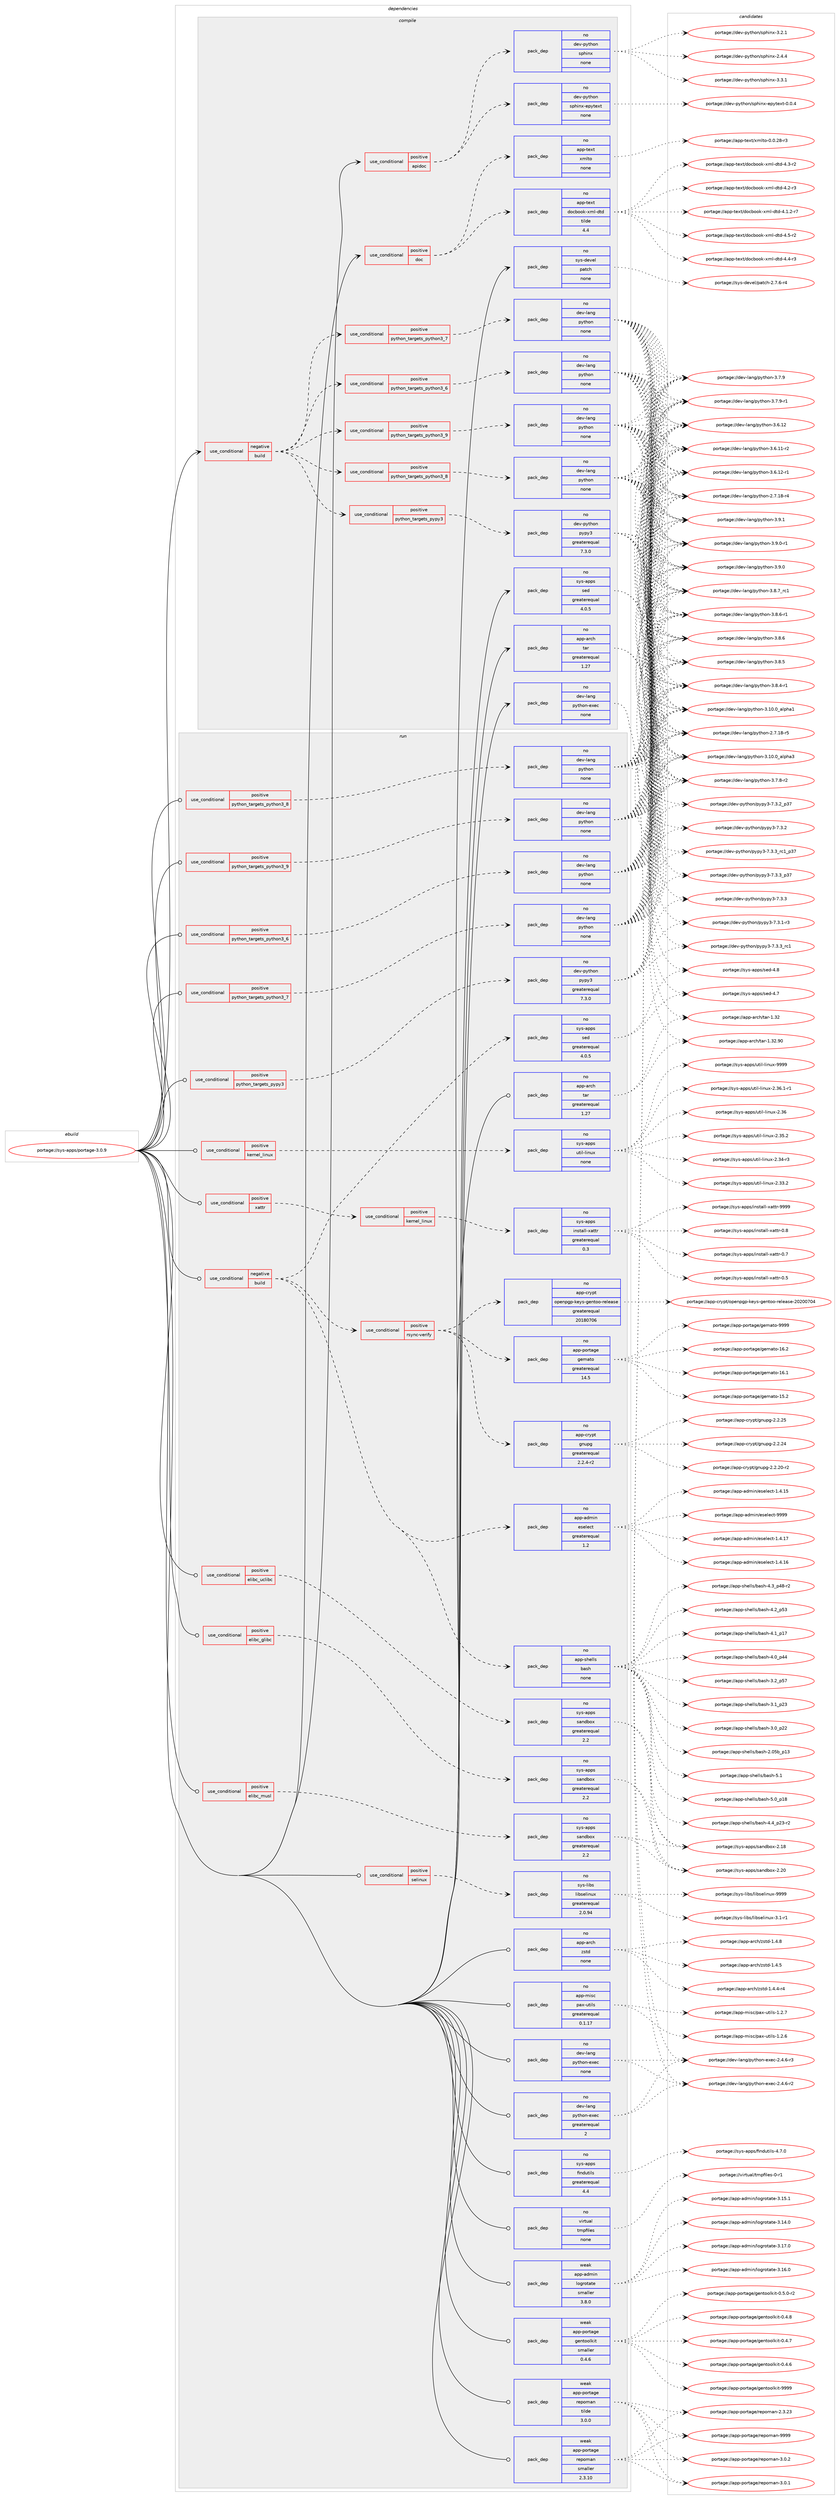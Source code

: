 digraph prolog {

# *************
# Graph options
# *************

newrank=true;
concentrate=true;
compound=true;
graph [rankdir=LR,fontname=Helvetica,fontsize=10,ranksep=1.5];#, ranksep=2.5, nodesep=0.2];
edge  [arrowhead=vee];
node  [fontname=Helvetica,fontsize=10];

# **********
# The ebuild
# **********

subgraph cluster_leftcol {
color=gray;
rank=same;
label=<<i>ebuild</i>>;
id [label="portage://sys-apps/portage-3.0.9", color=red, width=4, href="../sys-apps/portage-3.0.9.svg"];
}

# ****************
# The dependencies
# ****************

subgraph cluster_midcol {
color=gray;
label=<<i>dependencies</i>>;
subgraph cluster_compile {
fillcolor="#eeeeee";
style=filled;
label=<<i>compile</i>>;
subgraph cond1225 {
dependency5510 [label=<<TABLE BORDER="0" CELLBORDER="1" CELLSPACING="0" CELLPADDING="4"><TR><TD ROWSPAN="3" CELLPADDING="10">use_conditional</TD></TR><TR><TD>negative</TD></TR><TR><TD>build</TD></TR></TABLE>>, shape=none, color=red];
subgraph cond1226 {
dependency5511 [label=<<TABLE BORDER="0" CELLBORDER="1" CELLSPACING="0" CELLPADDING="4"><TR><TD ROWSPAN="3" CELLPADDING="10">use_conditional</TD></TR><TR><TD>positive</TD></TR><TR><TD>python_targets_pypy3</TD></TR></TABLE>>, shape=none, color=red];
subgraph pack4197 {
dependency5512 [label=<<TABLE BORDER="0" CELLBORDER="1" CELLSPACING="0" CELLPADDING="4" WIDTH="220"><TR><TD ROWSPAN="6" CELLPADDING="30">pack_dep</TD></TR><TR><TD WIDTH="110">no</TD></TR><TR><TD>dev-python</TD></TR><TR><TD>pypy3</TD></TR><TR><TD>greaterequal</TD></TR><TR><TD>7.3.0</TD></TR></TABLE>>, shape=none, color=blue];
}
dependency5511:e -> dependency5512:w [weight=20,style="dashed",arrowhead="vee"];
}
dependency5510:e -> dependency5511:w [weight=20,style="dashed",arrowhead="vee"];
subgraph cond1227 {
dependency5513 [label=<<TABLE BORDER="0" CELLBORDER="1" CELLSPACING="0" CELLPADDING="4"><TR><TD ROWSPAN="3" CELLPADDING="10">use_conditional</TD></TR><TR><TD>positive</TD></TR><TR><TD>python_targets_python3_6</TD></TR></TABLE>>, shape=none, color=red];
subgraph pack4198 {
dependency5514 [label=<<TABLE BORDER="0" CELLBORDER="1" CELLSPACING="0" CELLPADDING="4" WIDTH="220"><TR><TD ROWSPAN="6" CELLPADDING="30">pack_dep</TD></TR><TR><TD WIDTH="110">no</TD></TR><TR><TD>dev-lang</TD></TR><TR><TD>python</TD></TR><TR><TD>none</TD></TR><TR><TD></TD></TR></TABLE>>, shape=none, color=blue];
}
dependency5513:e -> dependency5514:w [weight=20,style="dashed",arrowhead="vee"];
}
dependency5510:e -> dependency5513:w [weight=20,style="dashed",arrowhead="vee"];
subgraph cond1228 {
dependency5515 [label=<<TABLE BORDER="0" CELLBORDER="1" CELLSPACING="0" CELLPADDING="4"><TR><TD ROWSPAN="3" CELLPADDING="10">use_conditional</TD></TR><TR><TD>positive</TD></TR><TR><TD>python_targets_python3_7</TD></TR></TABLE>>, shape=none, color=red];
subgraph pack4199 {
dependency5516 [label=<<TABLE BORDER="0" CELLBORDER="1" CELLSPACING="0" CELLPADDING="4" WIDTH="220"><TR><TD ROWSPAN="6" CELLPADDING="30">pack_dep</TD></TR><TR><TD WIDTH="110">no</TD></TR><TR><TD>dev-lang</TD></TR><TR><TD>python</TD></TR><TR><TD>none</TD></TR><TR><TD></TD></TR></TABLE>>, shape=none, color=blue];
}
dependency5515:e -> dependency5516:w [weight=20,style="dashed",arrowhead="vee"];
}
dependency5510:e -> dependency5515:w [weight=20,style="dashed",arrowhead="vee"];
subgraph cond1229 {
dependency5517 [label=<<TABLE BORDER="0" CELLBORDER="1" CELLSPACING="0" CELLPADDING="4"><TR><TD ROWSPAN="3" CELLPADDING="10">use_conditional</TD></TR><TR><TD>positive</TD></TR><TR><TD>python_targets_python3_8</TD></TR></TABLE>>, shape=none, color=red];
subgraph pack4200 {
dependency5518 [label=<<TABLE BORDER="0" CELLBORDER="1" CELLSPACING="0" CELLPADDING="4" WIDTH="220"><TR><TD ROWSPAN="6" CELLPADDING="30">pack_dep</TD></TR><TR><TD WIDTH="110">no</TD></TR><TR><TD>dev-lang</TD></TR><TR><TD>python</TD></TR><TR><TD>none</TD></TR><TR><TD></TD></TR></TABLE>>, shape=none, color=blue];
}
dependency5517:e -> dependency5518:w [weight=20,style="dashed",arrowhead="vee"];
}
dependency5510:e -> dependency5517:w [weight=20,style="dashed",arrowhead="vee"];
subgraph cond1230 {
dependency5519 [label=<<TABLE BORDER="0" CELLBORDER="1" CELLSPACING="0" CELLPADDING="4"><TR><TD ROWSPAN="3" CELLPADDING="10">use_conditional</TD></TR><TR><TD>positive</TD></TR><TR><TD>python_targets_python3_9</TD></TR></TABLE>>, shape=none, color=red];
subgraph pack4201 {
dependency5520 [label=<<TABLE BORDER="0" CELLBORDER="1" CELLSPACING="0" CELLPADDING="4" WIDTH="220"><TR><TD ROWSPAN="6" CELLPADDING="30">pack_dep</TD></TR><TR><TD WIDTH="110">no</TD></TR><TR><TD>dev-lang</TD></TR><TR><TD>python</TD></TR><TR><TD>none</TD></TR><TR><TD></TD></TR></TABLE>>, shape=none, color=blue];
}
dependency5519:e -> dependency5520:w [weight=20,style="dashed",arrowhead="vee"];
}
dependency5510:e -> dependency5519:w [weight=20,style="dashed",arrowhead="vee"];
}
id:e -> dependency5510:w [weight=20,style="solid",arrowhead="vee"];
subgraph cond1231 {
dependency5521 [label=<<TABLE BORDER="0" CELLBORDER="1" CELLSPACING="0" CELLPADDING="4"><TR><TD ROWSPAN="3" CELLPADDING="10">use_conditional</TD></TR><TR><TD>positive</TD></TR><TR><TD>apidoc</TD></TR></TABLE>>, shape=none, color=red];
subgraph pack4202 {
dependency5522 [label=<<TABLE BORDER="0" CELLBORDER="1" CELLSPACING="0" CELLPADDING="4" WIDTH="220"><TR><TD ROWSPAN="6" CELLPADDING="30">pack_dep</TD></TR><TR><TD WIDTH="110">no</TD></TR><TR><TD>dev-python</TD></TR><TR><TD>sphinx</TD></TR><TR><TD>none</TD></TR><TR><TD></TD></TR></TABLE>>, shape=none, color=blue];
}
dependency5521:e -> dependency5522:w [weight=20,style="dashed",arrowhead="vee"];
subgraph pack4203 {
dependency5523 [label=<<TABLE BORDER="0" CELLBORDER="1" CELLSPACING="0" CELLPADDING="4" WIDTH="220"><TR><TD ROWSPAN="6" CELLPADDING="30">pack_dep</TD></TR><TR><TD WIDTH="110">no</TD></TR><TR><TD>dev-python</TD></TR><TR><TD>sphinx-epytext</TD></TR><TR><TD>none</TD></TR><TR><TD></TD></TR></TABLE>>, shape=none, color=blue];
}
dependency5521:e -> dependency5523:w [weight=20,style="dashed",arrowhead="vee"];
}
id:e -> dependency5521:w [weight=20,style="solid",arrowhead="vee"];
subgraph cond1232 {
dependency5524 [label=<<TABLE BORDER="0" CELLBORDER="1" CELLSPACING="0" CELLPADDING="4"><TR><TD ROWSPAN="3" CELLPADDING="10">use_conditional</TD></TR><TR><TD>positive</TD></TR><TR><TD>doc</TD></TR></TABLE>>, shape=none, color=red];
subgraph pack4204 {
dependency5525 [label=<<TABLE BORDER="0" CELLBORDER="1" CELLSPACING="0" CELLPADDING="4" WIDTH="220"><TR><TD ROWSPAN="6" CELLPADDING="30">pack_dep</TD></TR><TR><TD WIDTH="110">no</TD></TR><TR><TD>app-text</TD></TR><TR><TD>xmlto</TD></TR><TR><TD>none</TD></TR><TR><TD></TD></TR></TABLE>>, shape=none, color=blue];
}
dependency5524:e -> dependency5525:w [weight=20,style="dashed",arrowhead="vee"];
subgraph pack4205 {
dependency5526 [label=<<TABLE BORDER="0" CELLBORDER="1" CELLSPACING="0" CELLPADDING="4" WIDTH="220"><TR><TD ROWSPAN="6" CELLPADDING="30">pack_dep</TD></TR><TR><TD WIDTH="110">no</TD></TR><TR><TD>app-text</TD></TR><TR><TD>docbook-xml-dtd</TD></TR><TR><TD>tilde</TD></TR><TR><TD>4.4</TD></TR></TABLE>>, shape=none, color=blue];
}
dependency5524:e -> dependency5526:w [weight=20,style="dashed",arrowhead="vee"];
}
id:e -> dependency5524:w [weight=20,style="solid",arrowhead="vee"];
subgraph pack4206 {
dependency5527 [label=<<TABLE BORDER="0" CELLBORDER="1" CELLSPACING="0" CELLPADDING="4" WIDTH="220"><TR><TD ROWSPAN="6" CELLPADDING="30">pack_dep</TD></TR><TR><TD WIDTH="110">no</TD></TR><TR><TD>app-arch</TD></TR><TR><TD>tar</TD></TR><TR><TD>greaterequal</TD></TR><TR><TD>1.27</TD></TR></TABLE>>, shape=none, color=blue];
}
id:e -> dependency5527:w [weight=20,style="solid",arrowhead="vee"];
subgraph pack4207 {
dependency5528 [label=<<TABLE BORDER="0" CELLBORDER="1" CELLSPACING="0" CELLPADDING="4" WIDTH="220"><TR><TD ROWSPAN="6" CELLPADDING="30">pack_dep</TD></TR><TR><TD WIDTH="110">no</TD></TR><TR><TD>dev-lang</TD></TR><TR><TD>python-exec</TD></TR><TR><TD>none</TD></TR><TR><TD></TD></TR></TABLE>>, shape=none, color=blue];
}
id:e -> dependency5528:w [weight=20,style="solid",arrowhead="vee"];
subgraph pack4208 {
dependency5529 [label=<<TABLE BORDER="0" CELLBORDER="1" CELLSPACING="0" CELLPADDING="4" WIDTH="220"><TR><TD ROWSPAN="6" CELLPADDING="30">pack_dep</TD></TR><TR><TD WIDTH="110">no</TD></TR><TR><TD>sys-apps</TD></TR><TR><TD>sed</TD></TR><TR><TD>greaterequal</TD></TR><TR><TD>4.0.5</TD></TR></TABLE>>, shape=none, color=blue];
}
id:e -> dependency5529:w [weight=20,style="solid",arrowhead="vee"];
subgraph pack4209 {
dependency5530 [label=<<TABLE BORDER="0" CELLBORDER="1" CELLSPACING="0" CELLPADDING="4" WIDTH="220"><TR><TD ROWSPAN="6" CELLPADDING="30">pack_dep</TD></TR><TR><TD WIDTH="110">no</TD></TR><TR><TD>sys-devel</TD></TR><TR><TD>patch</TD></TR><TR><TD>none</TD></TR><TR><TD></TD></TR></TABLE>>, shape=none, color=blue];
}
id:e -> dependency5530:w [weight=20,style="solid",arrowhead="vee"];
}
subgraph cluster_compileandrun {
fillcolor="#eeeeee";
style=filled;
label=<<i>compile and run</i>>;
}
subgraph cluster_run {
fillcolor="#eeeeee";
style=filled;
label=<<i>run</i>>;
subgraph cond1233 {
dependency5531 [label=<<TABLE BORDER="0" CELLBORDER="1" CELLSPACING="0" CELLPADDING="4"><TR><TD ROWSPAN="3" CELLPADDING="10">use_conditional</TD></TR><TR><TD>negative</TD></TR><TR><TD>build</TD></TR></TABLE>>, shape=none, color=red];
subgraph pack4210 {
dependency5532 [label=<<TABLE BORDER="0" CELLBORDER="1" CELLSPACING="0" CELLPADDING="4" WIDTH="220"><TR><TD ROWSPAN="6" CELLPADDING="30">pack_dep</TD></TR><TR><TD WIDTH="110">no</TD></TR><TR><TD>sys-apps</TD></TR><TR><TD>sed</TD></TR><TR><TD>greaterequal</TD></TR><TR><TD>4.0.5</TD></TR></TABLE>>, shape=none, color=blue];
}
dependency5531:e -> dependency5532:w [weight=20,style="dashed",arrowhead="vee"];
subgraph pack4211 {
dependency5533 [label=<<TABLE BORDER="0" CELLBORDER="1" CELLSPACING="0" CELLPADDING="4" WIDTH="220"><TR><TD ROWSPAN="6" CELLPADDING="30">pack_dep</TD></TR><TR><TD WIDTH="110">no</TD></TR><TR><TD>app-shells</TD></TR><TR><TD>bash</TD></TR><TR><TD>none</TD></TR><TR><TD></TD></TR></TABLE>>, shape=none, color=blue];
}
dependency5531:e -> dependency5533:w [weight=20,style="dashed",arrowhead="vee"];
subgraph pack4212 {
dependency5534 [label=<<TABLE BORDER="0" CELLBORDER="1" CELLSPACING="0" CELLPADDING="4" WIDTH="220"><TR><TD ROWSPAN="6" CELLPADDING="30">pack_dep</TD></TR><TR><TD WIDTH="110">no</TD></TR><TR><TD>app-admin</TD></TR><TR><TD>eselect</TD></TR><TR><TD>greaterequal</TD></TR><TR><TD>1.2</TD></TR></TABLE>>, shape=none, color=blue];
}
dependency5531:e -> dependency5534:w [weight=20,style="dashed",arrowhead="vee"];
subgraph cond1234 {
dependency5535 [label=<<TABLE BORDER="0" CELLBORDER="1" CELLSPACING="0" CELLPADDING="4"><TR><TD ROWSPAN="3" CELLPADDING="10">use_conditional</TD></TR><TR><TD>positive</TD></TR><TR><TD>rsync-verify</TD></TR></TABLE>>, shape=none, color=red];
subgraph pack4213 {
dependency5536 [label=<<TABLE BORDER="0" CELLBORDER="1" CELLSPACING="0" CELLPADDING="4" WIDTH="220"><TR><TD ROWSPAN="6" CELLPADDING="30">pack_dep</TD></TR><TR><TD WIDTH="110">no</TD></TR><TR><TD>app-portage</TD></TR><TR><TD>gemato</TD></TR><TR><TD>greaterequal</TD></TR><TR><TD>14.5</TD></TR></TABLE>>, shape=none, color=blue];
}
dependency5535:e -> dependency5536:w [weight=20,style="dashed",arrowhead="vee"];
subgraph pack4214 {
dependency5537 [label=<<TABLE BORDER="0" CELLBORDER="1" CELLSPACING="0" CELLPADDING="4" WIDTH="220"><TR><TD ROWSPAN="6" CELLPADDING="30">pack_dep</TD></TR><TR><TD WIDTH="110">no</TD></TR><TR><TD>app-crypt</TD></TR><TR><TD>openpgp-keys-gentoo-release</TD></TR><TR><TD>greaterequal</TD></TR><TR><TD>20180706</TD></TR></TABLE>>, shape=none, color=blue];
}
dependency5535:e -> dependency5537:w [weight=20,style="dashed",arrowhead="vee"];
subgraph pack4215 {
dependency5538 [label=<<TABLE BORDER="0" CELLBORDER="1" CELLSPACING="0" CELLPADDING="4" WIDTH="220"><TR><TD ROWSPAN="6" CELLPADDING="30">pack_dep</TD></TR><TR><TD WIDTH="110">no</TD></TR><TR><TD>app-crypt</TD></TR><TR><TD>gnupg</TD></TR><TR><TD>greaterequal</TD></TR><TR><TD>2.2.4-r2</TD></TR></TABLE>>, shape=none, color=blue];
}
dependency5535:e -> dependency5538:w [weight=20,style="dashed",arrowhead="vee"];
}
dependency5531:e -> dependency5535:w [weight=20,style="dashed",arrowhead="vee"];
}
id:e -> dependency5531:w [weight=20,style="solid",arrowhead="odot"];
subgraph cond1235 {
dependency5539 [label=<<TABLE BORDER="0" CELLBORDER="1" CELLSPACING="0" CELLPADDING="4"><TR><TD ROWSPAN="3" CELLPADDING="10">use_conditional</TD></TR><TR><TD>positive</TD></TR><TR><TD>elibc_glibc</TD></TR></TABLE>>, shape=none, color=red];
subgraph pack4216 {
dependency5540 [label=<<TABLE BORDER="0" CELLBORDER="1" CELLSPACING="0" CELLPADDING="4" WIDTH="220"><TR><TD ROWSPAN="6" CELLPADDING="30">pack_dep</TD></TR><TR><TD WIDTH="110">no</TD></TR><TR><TD>sys-apps</TD></TR><TR><TD>sandbox</TD></TR><TR><TD>greaterequal</TD></TR><TR><TD>2.2</TD></TR></TABLE>>, shape=none, color=blue];
}
dependency5539:e -> dependency5540:w [weight=20,style="dashed",arrowhead="vee"];
}
id:e -> dependency5539:w [weight=20,style="solid",arrowhead="odot"];
subgraph cond1236 {
dependency5541 [label=<<TABLE BORDER="0" CELLBORDER="1" CELLSPACING="0" CELLPADDING="4"><TR><TD ROWSPAN="3" CELLPADDING="10">use_conditional</TD></TR><TR><TD>positive</TD></TR><TR><TD>elibc_musl</TD></TR></TABLE>>, shape=none, color=red];
subgraph pack4217 {
dependency5542 [label=<<TABLE BORDER="0" CELLBORDER="1" CELLSPACING="0" CELLPADDING="4" WIDTH="220"><TR><TD ROWSPAN="6" CELLPADDING="30">pack_dep</TD></TR><TR><TD WIDTH="110">no</TD></TR><TR><TD>sys-apps</TD></TR><TR><TD>sandbox</TD></TR><TR><TD>greaterequal</TD></TR><TR><TD>2.2</TD></TR></TABLE>>, shape=none, color=blue];
}
dependency5541:e -> dependency5542:w [weight=20,style="dashed",arrowhead="vee"];
}
id:e -> dependency5541:w [weight=20,style="solid",arrowhead="odot"];
subgraph cond1237 {
dependency5543 [label=<<TABLE BORDER="0" CELLBORDER="1" CELLSPACING="0" CELLPADDING="4"><TR><TD ROWSPAN="3" CELLPADDING="10">use_conditional</TD></TR><TR><TD>positive</TD></TR><TR><TD>elibc_uclibc</TD></TR></TABLE>>, shape=none, color=red];
subgraph pack4218 {
dependency5544 [label=<<TABLE BORDER="0" CELLBORDER="1" CELLSPACING="0" CELLPADDING="4" WIDTH="220"><TR><TD ROWSPAN="6" CELLPADDING="30">pack_dep</TD></TR><TR><TD WIDTH="110">no</TD></TR><TR><TD>sys-apps</TD></TR><TR><TD>sandbox</TD></TR><TR><TD>greaterequal</TD></TR><TR><TD>2.2</TD></TR></TABLE>>, shape=none, color=blue];
}
dependency5543:e -> dependency5544:w [weight=20,style="dashed",arrowhead="vee"];
}
id:e -> dependency5543:w [weight=20,style="solid",arrowhead="odot"];
subgraph cond1238 {
dependency5545 [label=<<TABLE BORDER="0" CELLBORDER="1" CELLSPACING="0" CELLPADDING="4"><TR><TD ROWSPAN="3" CELLPADDING="10">use_conditional</TD></TR><TR><TD>positive</TD></TR><TR><TD>kernel_linux</TD></TR></TABLE>>, shape=none, color=red];
subgraph pack4219 {
dependency5546 [label=<<TABLE BORDER="0" CELLBORDER="1" CELLSPACING="0" CELLPADDING="4" WIDTH="220"><TR><TD ROWSPAN="6" CELLPADDING="30">pack_dep</TD></TR><TR><TD WIDTH="110">no</TD></TR><TR><TD>sys-apps</TD></TR><TR><TD>util-linux</TD></TR><TR><TD>none</TD></TR><TR><TD></TD></TR></TABLE>>, shape=none, color=blue];
}
dependency5545:e -> dependency5546:w [weight=20,style="dashed",arrowhead="vee"];
}
id:e -> dependency5545:w [weight=20,style="solid",arrowhead="odot"];
subgraph cond1239 {
dependency5547 [label=<<TABLE BORDER="0" CELLBORDER="1" CELLSPACING="0" CELLPADDING="4"><TR><TD ROWSPAN="3" CELLPADDING="10">use_conditional</TD></TR><TR><TD>positive</TD></TR><TR><TD>python_targets_pypy3</TD></TR></TABLE>>, shape=none, color=red];
subgraph pack4220 {
dependency5548 [label=<<TABLE BORDER="0" CELLBORDER="1" CELLSPACING="0" CELLPADDING="4" WIDTH="220"><TR><TD ROWSPAN="6" CELLPADDING="30">pack_dep</TD></TR><TR><TD WIDTH="110">no</TD></TR><TR><TD>dev-python</TD></TR><TR><TD>pypy3</TD></TR><TR><TD>greaterequal</TD></TR><TR><TD>7.3.0</TD></TR></TABLE>>, shape=none, color=blue];
}
dependency5547:e -> dependency5548:w [weight=20,style="dashed",arrowhead="vee"];
}
id:e -> dependency5547:w [weight=20,style="solid",arrowhead="odot"];
subgraph cond1240 {
dependency5549 [label=<<TABLE BORDER="0" CELLBORDER="1" CELLSPACING="0" CELLPADDING="4"><TR><TD ROWSPAN="3" CELLPADDING="10">use_conditional</TD></TR><TR><TD>positive</TD></TR><TR><TD>python_targets_python3_6</TD></TR></TABLE>>, shape=none, color=red];
subgraph pack4221 {
dependency5550 [label=<<TABLE BORDER="0" CELLBORDER="1" CELLSPACING="0" CELLPADDING="4" WIDTH="220"><TR><TD ROWSPAN="6" CELLPADDING="30">pack_dep</TD></TR><TR><TD WIDTH="110">no</TD></TR><TR><TD>dev-lang</TD></TR><TR><TD>python</TD></TR><TR><TD>none</TD></TR><TR><TD></TD></TR></TABLE>>, shape=none, color=blue];
}
dependency5549:e -> dependency5550:w [weight=20,style="dashed",arrowhead="vee"];
}
id:e -> dependency5549:w [weight=20,style="solid",arrowhead="odot"];
subgraph cond1241 {
dependency5551 [label=<<TABLE BORDER="0" CELLBORDER="1" CELLSPACING="0" CELLPADDING="4"><TR><TD ROWSPAN="3" CELLPADDING="10">use_conditional</TD></TR><TR><TD>positive</TD></TR><TR><TD>python_targets_python3_7</TD></TR></TABLE>>, shape=none, color=red];
subgraph pack4222 {
dependency5552 [label=<<TABLE BORDER="0" CELLBORDER="1" CELLSPACING="0" CELLPADDING="4" WIDTH="220"><TR><TD ROWSPAN="6" CELLPADDING="30">pack_dep</TD></TR><TR><TD WIDTH="110">no</TD></TR><TR><TD>dev-lang</TD></TR><TR><TD>python</TD></TR><TR><TD>none</TD></TR><TR><TD></TD></TR></TABLE>>, shape=none, color=blue];
}
dependency5551:e -> dependency5552:w [weight=20,style="dashed",arrowhead="vee"];
}
id:e -> dependency5551:w [weight=20,style="solid",arrowhead="odot"];
subgraph cond1242 {
dependency5553 [label=<<TABLE BORDER="0" CELLBORDER="1" CELLSPACING="0" CELLPADDING="4"><TR><TD ROWSPAN="3" CELLPADDING="10">use_conditional</TD></TR><TR><TD>positive</TD></TR><TR><TD>python_targets_python3_8</TD></TR></TABLE>>, shape=none, color=red];
subgraph pack4223 {
dependency5554 [label=<<TABLE BORDER="0" CELLBORDER="1" CELLSPACING="0" CELLPADDING="4" WIDTH="220"><TR><TD ROWSPAN="6" CELLPADDING="30">pack_dep</TD></TR><TR><TD WIDTH="110">no</TD></TR><TR><TD>dev-lang</TD></TR><TR><TD>python</TD></TR><TR><TD>none</TD></TR><TR><TD></TD></TR></TABLE>>, shape=none, color=blue];
}
dependency5553:e -> dependency5554:w [weight=20,style="dashed",arrowhead="vee"];
}
id:e -> dependency5553:w [weight=20,style="solid",arrowhead="odot"];
subgraph cond1243 {
dependency5555 [label=<<TABLE BORDER="0" CELLBORDER="1" CELLSPACING="0" CELLPADDING="4"><TR><TD ROWSPAN="3" CELLPADDING="10">use_conditional</TD></TR><TR><TD>positive</TD></TR><TR><TD>python_targets_python3_9</TD></TR></TABLE>>, shape=none, color=red];
subgraph pack4224 {
dependency5556 [label=<<TABLE BORDER="0" CELLBORDER="1" CELLSPACING="0" CELLPADDING="4" WIDTH="220"><TR><TD ROWSPAN="6" CELLPADDING="30">pack_dep</TD></TR><TR><TD WIDTH="110">no</TD></TR><TR><TD>dev-lang</TD></TR><TR><TD>python</TD></TR><TR><TD>none</TD></TR><TR><TD></TD></TR></TABLE>>, shape=none, color=blue];
}
dependency5555:e -> dependency5556:w [weight=20,style="dashed",arrowhead="vee"];
}
id:e -> dependency5555:w [weight=20,style="solid",arrowhead="odot"];
subgraph cond1244 {
dependency5557 [label=<<TABLE BORDER="0" CELLBORDER="1" CELLSPACING="0" CELLPADDING="4"><TR><TD ROWSPAN="3" CELLPADDING="10">use_conditional</TD></TR><TR><TD>positive</TD></TR><TR><TD>selinux</TD></TR></TABLE>>, shape=none, color=red];
subgraph pack4225 {
dependency5558 [label=<<TABLE BORDER="0" CELLBORDER="1" CELLSPACING="0" CELLPADDING="4" WIDTH="220"><TR><TD ROWSPAN="6" CELLPADDING="30">pack_dep</TD></TR><TR><TD WIDTH="110">no</TD></TR><TR><TD>sys-libs</TD></TR><TR><TD>libselinux</TD></TR><TR><TD>greaterequal</TD></TR><TR><TD>2.0.94</TD></TR></TABLE>>, shape=none, color=blue];
}
dependency5557:e -> dependency5558:w [weight=20,style="dashed",arrowhead="vee"];
}
id:e -> dependency5557:w [weight=20,style="solid",arrowhead="odot"];
subgraph cond1245 {
dependency5559 [label=<<TABLE BORDER="0" CELLBORDER="1" CELLSPACING="0" CELLPADDING="4"><TR><TD ROWSPAN="3" CELLPADDING="10">use_conditional</TD></TR><TR><TD>positive</TD></TR><TR><TD>xattr</TD></TR></TABLE>>, shape=none, color=red];
subgraph cond1246 {
dependency5560 [label=<<TABLE BORDER="0" CELLBORDER="1" CELLSPACING="0" CELLPADDING="4"><TR><TD ROWSPAN="3" CELLPADDING="10">use_conditional</TD></TR><TR><TD>positive</TD></TR><TR><TD>kernel_linux</TD></TR></TABLE>>, shape=none, color=red];
subgraph pack4226 {
dependency5561 [label=<<TABLE BORDER="0" CELLBORDER="1" CELLSPACING="0" CELLPADDING="4" WIDTH="220"><TR><TD ROWSPAN="6" CELLPADDING="30">pack_dep</TD></TR><TR><TD WIDTH="110">no</TD></TR><TR><TD>sys-apps</TD></TR><TR><TD>install-xattr</TD></TR><TR><TD>greaterequal</TD></TR><TR><TD>0.3</TD></TR></TABLE>>, shape=none, color=blue];
}
dependency5560:e -> dependency5561:w [weight=20,style="dashed",arrowhead="vee"];
}
dependency5559:e -> dependency5560:w [weight=20,style="dashed",arrowhead="vee"];
}
id:e -> dependency5559:w [weight=20,style="solid",arrowhead="odot"];
subgraph pack4227 {
dependency5562 [label=<<TABLE BORDER="0" CELLBORDER="1" CELLSPACING="0" CELLPADDING="4" WIDTH="220"><TR><TD ROWSPAN="6" CELLPADDING="30">pack_dep</TD></TR><TR><TD WIDTH="110">no</TD></TR><TR><TD>app-arch</TD></TR><TR><TD>tar</TD></TR><TR><TD>greaterequal</TD></TR><TR><TD>1.27</TD></TR></TABLE>>, shape=none, color=blue];
}
id:e -> dependency5562:w [weight=20,style="solid",arrowhead="odot"];
subgraph pack4228 {
dependency5563 [label=<<TABLE BORDER="0" CELLBORDER="1" CELLSPACING="0" CELLPADDING="4" WIDTH="220"><TR><TD ROWSPAN="6" CELLPADDING="30">pack_dep</TD></TR><TR><TD WIDTH="110">no</TD></TR><TR><TD>app-arch</TD></TR><TR><TD>zstd</TD></TR><TR><TD>none</TD></TR><TR><TD></TD></TR></TABLE>>, shape=none, color=blue];
}
id:e -> dependency5563:w [weight=20,style="solid",arrowhead="odot"];
subgraph pack4229 {
dependency5564 [label=<<TABLE BORDER="0" CELLBORDER="1" CELLSPACING="0" CELLPADDING="4" WIDTH="220"><TR><TD ROWSPAN="6" CELLPADDING="30">pack_dep</TD></TR><TR><TD WIDTH="110">no</TD></TR><TR><TD>app-misc</TD></TR><TR><TD>pax-utils</TD></TR><TR><TD>greaterequal</TD></TR><TR><TD>0.1.17</TD></TR></TABLE>>, shape=none, color=blue];
}
id:e -> dependency5564:w [weight=20,style="solid",arrowhead="odot"];
subgraph pack4230 {
dependency5565 [label=<<TABLE BORDER="0" CELLBORDER="1" CELLSPACING="0" CELLPADDING="4" WIDTH="220"><TR><TD ROWSPAN="6" CELLPADDING="30">pack_dep</TD></TR><TR><TD WIDTH="110">no</TD></TR><TR><TD>dev-lang</TD></TR><TR><TD>python-exec</TD></TR><TR><TD>greaterequal</TD></TR><TR><TD>2</TD></TR></TABLE>>, shape=none, color=blue];
}
id:e -> dependency5565:w [weight=20,style="solid",arrowhead="odot"];
subgraph pack4231 {
dependency5566 [label=<<TABLE BORDER="0" CELLBORDER="1" CELLSPACING="0" CELLPADDING="4" WIDTH="220"><TR><TD ROWSPAN="6" CELLPADDING="30">pack_dep</TD></TR><TR><TD WIDTH="110">no</TD></TR><TR><TD>dev-lang</TD></TR><TR><TD>python-exec</TD></TR><TR><TD>none</TD></TR><TR><TD></TD></TR></TABLE>>, shape=none, color=blue];
}
id:e -> dependency5566:w [weight=20,style="solid",arrowhead="odot"];
subgraph pack4232 {
dependency5567 [label=<<TABLE BORDER="0" CELLBORDER="1" CELLSPACING="0" CELLPADDING="4" WIDTH="220"><TR><TD ROWSPAN="6" CELLPADDING="30">pack_dep</TD></TR><TR><TD WIDTH="110">no</TD></TR><TR><TD>sys-apps</TD></TR><TR><TD>findutils</TD></TR><TR><TD>greaterequal</TD></TR><TR><TD>4.4</TD></TR></TABLE>>, shape=none, color=blue];
}
id:e -> dependency5567:w [weight=20,style="solid",arrowhead="odot"];
subgraph pack4233 {
dependency5568 [label=<<TABLE BORDER="0" CELLBORDER="1" CELLSPACING="0" CELLPADDING="4" WIDTH="220"><TR><TD ROWSPAN="6" CELLPADDING="30">pack_dep</TD></TR><TR><TD WIDTH="110">no</TD></TR><TR><TD>virtual</TD></TR><TR><TD>tmpfiles</TD></TR><TR><TD>none</TD></TR><TR><TD></TD></TR></TABLE>>, shape=none, color=blue];
}
id:e -> dependency5568:w [weight=20,style="solid",arrowhead="odot"];
subgraph pack4234 {
dependency5569 [label=<<TABLE BORDER="0" CELLBORDER="1" CELLSPACING="0" CELLPADDING="4" WIDTH="220"><TR><TD ROWSPAN="6" CELLPADDING="30">pack_dep</TD></TR><TR><TD WIDTH="110">weak</TD></TR><TR><TD>app-admin</TD></TR><TR><TD>logrotate</TD></TR><TR><TD>smaller</TD></TR><TR><TD>3.8.0</TD></TR></TABLE>>, shape=none, color=blue];
}
id:e -> dependency5569:w [weight=20,style="solid",arrowhead="odot"];
subgraph pack4235 {
dependency5570 [label=<<TABLE BORDER="0" CELLBORDER="1" CELLSPACING="0" CELLPADDING="4" WIDTH="220"><TR><TD ROWSPAN="6" CELLPADDING="30">pack_dep</TD></TR><TR><TD WIDTH="110">weak</TD></TR><TR><TD>app-portage</TD></TR><TR><TD>gentoolkit</TD></TR><TR><TD>smaller</TD></TR><TR><TD>0.4.6</TD></TR></TABLE>>, shape=none, color=blue];
}
id:e -> dependency5570:w [weight=20,style="solid",arrowhead="odot"];
subgraph pack4236 {
dependency5571 [label=<<TABLE BORDER="0" CELLBORDER="1" CELLSPACING="0" CELLPADDING="4" WIDTH="220"><TR><TD ROWSPAN="6" CELLPADDING="30">pack_dep</TD></TR><TR><TD WIDTH="110">weak</TD></TR><TR><TD>app-portage</TD></TR><TR><TD>repoman</TD></TR><TR><TD>smaller</TD></TR><TR><TD>2.3.10</TD></TR></TABLE>>, shape=none, color=blue];
}
id:e -> dependency5571:w [weight=20,style="solid",arrowhead="odot"];
subgraph pack4237 {
dependency5572 [label=<<TABLE BORDER="0" CELLBORDER="1" CELLSPACING="0" CELLPADDING="4" WIDTH="220"><TR><TD ROWSPAN="6" CELLPADDING="30">pack_dep</TD></TR><TR><TD WIDTH="110">weak</TD></TR><TR><TD>app-portage</TD></TR><TR><TD>repoman</TD></TR><TR><TD>tilde</TD></TR><TR><TD>3.0.0</TD></TR></TABLE>>, shape=none, color=blue];
}
id:e -> dependency5572:w [weight=20,style="solid",arrowhead="odot"];
}
}

# **************
# The candidates
# **************

subgraph cluster_choices {
rank=same;
color=gray;
label=<<i>candidates</i>>;

subgraph choice4197 {
color=black;
nodesep=1;
choice100101118451121211161041111104711212111212151455546514651951149949951125155 [label="portage://dev-python/pypy3-7.3.3_rc1_p37", color=red, width=4,href="../dev-python/pypy3-7.3.3_rc1_p37.svg"];
choice100101118451121211161041111104711212111212151455546514651951149949 [label="portage://dev-python/pypy3-7.3.3_rc1", color=red, width=4,href="../dev-python/pypy3-7.3.3_rc1.svg"];
choice100101118451121211161041111104711212111212151455546514651951125155 [label="portage://dev-python/pypy3-7.3.3_p37", color=red, width=4,href="../dev-python/pypy3-7.3.3_p37.svg"];
choice100101118451121211161041111104711212111212151455546514651 [label="portage://dev-python/pypy3-7.3.3", color=red, width=4,href="../dev-python/pypy3-7.3.3.svg"];
choice100101118451121211161041111104711212111212151455546514650951125155 [label="portage://dev-python/pypy3-7.3.2_p37", color=red, width=4,href="../dev-python/pypy3-7.3.2_p37.svg"];
choice100101118451121211161041111104711212111212151455546514650 [label="portage://dev-python/pypy3-7.3.2", color=red, width=4,href="../dev-python/pypy3-7.3.2.svg"];
choice1001011184511212111610411111047112121112121514555465146494511451 [label="portage://dev-python/pypy3-7.3.1-r3", color=red, width=4,href="../dev-python/pypy3-7.3.1-r3.svg"];
dependency5512:e -> choice100101118451121211161041111104711212111212151455546514651951149949951125155:w [style=dotted,weight="100"];
dependency5512:e -> choice100101118451121211161041111104711212111212151455546514651951149949:w [style=dotted,weight="100"];
dependency5512:e -> choice100101118451121211161041111104711212111212151455546514651951125155:w [style=dotted,weight="100"];
dependency5512:e -> choice100101118451121211161041111104711212111212151455546514651:w [style=dotted,weight="100"];
dependency5512:e -> choice100101118451121211161041111104711212111212151455546514650951125155:w [style=dotted,weight="100"];
dependency5512:e -> choice100101118451121211161041111104711212111212151455546514650:w [style=dotted,weight="100"];
dependency5512:e -> choice1001011184511212111610411111047112121112121514555465146494511451:w [style=dotted,weight="100"];
}
subgraph choice4198 {
color=black;
nodesep=1;
choice100101118451089711010347112121116104111110455146574649 [label="portage://dev-lang/python-3.9.1", color=red, width=4,href="../dev-lang/python-3.9.1.svg"];
choice1001011184510897110103471121211161041111104551465746484511449 [label="portage://dev-lang/python-3.9.0-r1", color=red, width=4,href="../dev-lang/python-3.9.0-r1.svg"];
choice100101118451089711010347112121116104111110455146574648 [label="portage://dev-lang/python-3.9.0", color=red, width=4,href="../dev-lang/python-3.9.0.svg"];
choice100101118451089711010347112121116104111110455146564655951149949 [label="portage://dev-lang/python-3.8.7_rc1", color=red, width=4,href="../dev-lang/python-3.8.7_rc1.svg"];
choice1001011184510897110103471121211161041111104551465646544511449 [label="portage://dev-lang/python-3.8.6-r1", color=red, width=4,href="../dev-lang/python-3.8.6-r1.svg"];
choice100101118451089711010347112121116104111110455146564654 [label="portage://dev-lang/python-3.8.6", color=red, width=4,href="../dev-lang/python-3.8.6.svg"];
choice100101118451089711010347112121116104111110455146564653 [label="portage://dev-lang/python-3.8.5", color=red, width=4,href="../dev-lang/python-3.8.5.svg"];
choice1001011184510897110103471121211161041111104551465646524511449 [label="portage://dev-lang/python-3.8.4-r1", color=red, width=4,href="../dev-lang/python-3.8.4-r1.svg"];
choice1001011184510897110103471121211161041111104551465546574511449 [label="portage://dev-lang/python-3.7.9-r1", color=red, width=4,href="../dev-lang/python-3.7.9-r1.svg"];
choice100101118451089711010347112121116104111110455146554657 [label="portage://dev-lang/python-3.7.9", color=red, width=4,href="../dev-lang/python-3.7.9.svg"];
choice1001011184510897110103471121211161041111104551465546564511450 [label="portage://dev-lang/python-3.7.8-r2", color=red, width=4,href="../dev-lang/python-3.7.8-r2.svg"];
choice100101118451089711010347112121116104111110455146544649504511449 [label="portage://dev-lang/python-3.6.12-r1", color=red, width=4,href="../dev-lang/python-3.6.12-r1.svg"];
choice10010111845108971101034711212111610411111045514654464950 [label="portage://dev-lang/python-3.6.12", color=red, width=4,href="../dev-lang/python-3.6.12.svg"];
choice100101118451089711010347112121116104111110455146544649494511450 [label="portage://dev-lang/python-3.6.11-r2", color=red, width=4,href="../dev-lang/python-3.6.11-r2.svg"];
choice1001011184510897110103471121211161041111104551464948464895971081121049751 [label="portage://dev-lang/python-3.10.0_alpha3", color=red, width=4,href="../dev-lang/python-3.10.0_alpha3.svg"];
choice1001011184510897110103471121211161041111104551464948464895971081121049749 [label="portage://dev-lang/python-3.10.0_alpha1", color=red, width=4,href="../dev-lang/python-3.10.0_alpha1.svg"];
choice100101118451089711010347112121116104111110455046554649564511453 [label="portage://dev-lang/python-2.7.18-r5", color=red, width=4,href="../dev-lang/python-2.7.18-r5.svg"];
choice100101118451089711010347112121116104111110455046554649564511452 [label="portage://dev-lang/python-2.7.18-r4", color=red, width=4,href="../dev-lang/python-2.7.18-r4.svg"];
dependency5514:e -> choice100101118451089711010347112121116104111110455146574649:w [style=dotted,weight="100"];
dependency5514:e -> choice1001011184510897110103471121211161041111104551465746484511449:w [style=dotted,weight="100"];
dependency5514:e -> choice100101118451089711010347112121116104111110455146574648:w [style=dotted,weight="100"];
dependency5514:e -> choice100101118451089711010347112121116104111110455146564655951149949:w [style=dotted,weight="100"];
dependency5514:e -> choice1001011184510897110103471121211161041111104551465646544511449:w [style=dotted,weight="100"];
dependency5514:e -> choice100101118451089711010347112121116104111110455146564654:w [style=dotted,weight="100"];
dependency5514:e -> choice100101118451089711010347112121116104111110455146564653:w [style=dotted,weight="100"];
dependency5514:e -> choice1001011184510897110103471121211161041111104551465646524511449:w [style=dotted,weight="100"];
dependency5514:e -> choice1001011184510897110103471121211161041111104551465546574511449:w [style=dotted,weight="100"];
dependency5514:e -> choice100101118451089711010347112121116104111110455146554657:w [style=dotted,weight="100"];
dependency5514:e -> choice1001011184510897110103471121211161041111104551465546564511450:w [style=dotted,weight="100"];
dependency5514:e -> choice100101118451089711010347112121116104111110455146544649504511449:w [style=dotted,weight="100"];
dependency5514:e -> choice10010111845108971101034711212111610411111045514654464950:w [style=dotted,weight="100"];
dependency5514:e -> choice100101118451089711010347112121116104111110455146544649494511450:w [style=dotted,weight="100"];
dependency5514:e -> choice1001011184510897110103471121211161041111104551464948464895971081121049751:w [style=dotted,weight="100"];
dependency5514:e -> choice1001011184510897110103471121211161041111104551464948464895971081121049749:w [style=dotted,weight="100"];
dependency5514:e -> choice100101118451089711010347112121116104111110455046554649564511453:w [style=dotted,weight="100"];
dependency5514:e -> choice100101118451089711010347112121116104111110455046554649564511452:w [style=dotted,weight="100"];
}
subgraph choice4199 {
color=black;
nodesep=1;
choice100101118451089711010347112121116104111110455146574649 [label="portage://dev-lang/python-3.9.1", color=red, width=4,href="../dev-lang/python-3.9.1.svg"];
choice1001011184510897110103471121211161041111104551465746484511449 [label="portage://dev-lang/python-3.9.0-r1", color=red, width=4,href="../dev-lang/python-3.9.0-r1.svg"];
choice100101118451089711010347112121116104111110455146574648 [label="portage://dev-lang/python-3.9.0", color=red, width=4,href="../dev-lang/python-3.9.0.svg"];
choice100101118451089711010347112121116104111110455146564655951149949 [label="portage://dev-lang/python-3.8.7_rc1", color=red, width=4,href="../dev-lang/python-3.8.7_rc1.svg"];
choice1001011184510897110103471121211161041111104551465646544511449 [label="portage://dev-lang/python-3.8.6-r1", color=red, width=4,href="../dev-lang/python-3.8.6-r1.svg"];
choice100101118451089711010347112121116104111110455146564654 [label="portage://dev-lang/python-3.8.6", color=red, width=4,href="../dev-lang/python-3.8.6.svg"];
choice100101118451089711010347112121116104111110455146564653 [label="portage://dev-lang/python-3.8.5", color=red, width=4,href="../dev-lang/python-3.8.5.svg"];
choice1001011184510897110103471121211161041111104551465646524511449 [label="portage://dev-lang/python-3.8.4-r1", color=red, width=4,href="../dev-lang/python-3.8.4-r1.svg"];
choice1001011184510897110103471121211161041111104551465546574511449 [label="portage://dev-lang/python-3.7.9-r1", color=red, width=4,href="../dev-lang/python-3.7.9-r1.svg"];
choice100101118451089711010347112121116104111110455146554657 [label="portage://dev-lang/python-3.7.9", color=red, width=4,href="../dev-lang/python-3.7.9.svg"];
choice1001011184510897110103471121211161041111104551465546564511450 [label="portage://dev-lang/python-3.7.8-r2", color=red, width=4,href="../dev-lang/python-3.7.8-r2.svg"];
choice100101118451089711010347112121116104111110455146544649504511449 [label="portage://dev-lang/python-3.6.12-r1", color=red, width=4,href="../dev-lang/python-3.6.12-r1.svg"];
choice10010111845108971101034711212111610411111045514654464950 [label="portage://dev-lang/python-3.6.12", color=red, width=4,href="../dev-lang/python-3.6.12.svg"];
choice100101118451089711010347112121116104111110455146544649494511450 [label="portage://dev-lang/python-3.6.11-r2", color=red, width=4,href="../dev-lang/python-3.6.11-r2.svg"];
choice1001011184510897110103471121211161041111104551464948464895971081121049751 [label="portage://dev-lang/python-3.10.0_alpha3", color=red, width=4,href="../dev-lang/python-3.10.0_alpha3.svg"];
choice1001011184510897110103471121211161041111104551464948464895971081121049749 [label="portage://dev-lang/python-3.10.0_alpha1", color=red, width=4,href="../dev-lang/python-3.10.0_alpha1.svg"];
choice100101118451089711010347112121116104111110455046554649564511453 [label="portage://dev-lang/python-2.7.18-r5", color=red, width=4,href="../dev-lang/python-2.7.18-r5.svg"];
choice100101118451089711010347112121116104111110455046554649564511452 [label="portage://dev-lang/python-2.7.18-r4", color=red, width=4,href="../dev-lang/python-2.7.18-r4.svg"];
dependency5516:e -> choice100101118451089711010347112121116104111110455146574649:w [style=dotted,weight="100"];
dependency5516:e -> choice1001011184510897110103471121211161041111104551465746484511449:w [style=dotted,weight="100"];
dependency5516:e -> choice100101118451089711010347112121116104111110455146574648:w [style=dotted,weight="100"];
dependency5516:e -> choice100101118451089711010347112121116104111110455146564655951149949:w [style=dotted,weight="100"];
dependency5516:e -> choice1001011184510897110103471121211161041111104551465646544511449:w [style=dotted,weight="100"];
dependency5516:e -> choice100101118451089711010347112121116104111110455146564654:w [style=dotted,weight="100"];
dependency5516:e -> choice100101118451089711010347112121116104111110455146564653:w [style=dotted,weight="100"];
dependency5516:e -> choice1001011184510897110103471121211161041111104551465646524511449:w [style=dotted,weight="100"];
dependency5516:e -> choice1001011184510897110103471121211161041111104551465546574511449:w [style=dotted,weight="100"];
dependency5516:e -> choice100101118451089711010347112121116104111110455146554657:w [style=dotted,weight="100"];
dependency5516:e -> choice1001011184510897110103471121211161041111104551465546564511450:w [style=dotted,weight="100"];
dependency5516:e -> choice100101118451089711010347112121116104111110455146544649504511449:w [style=dotted,weight="100"];
dependency5516:e -> choice10010111845108971101034711212111610411111045514654464950:w [style=dotted,weight="100"];
dependency5516:e -> choice100101118451089711010347112121116104111110455146544649494511450:w [style=dotted,weight="100"];
dependency5516:e -> choice1001011184510897110103471121211161041111104551464948464895971081121049751:w [style=dotted,weight="100"];
dependency5516:e -> choice1001011184510897110103471121211161041111104551464948464895971081121049749:w [style=dotted,weight="100"];
dependency5516:e -> choice100101118451089711010347112121116104111110455046554649564511453:w [style=dotted,weight="100"];
dependency5516:e -> choice100101118451089711010347112121116104111110455046554649564511452:w [style=dotted,weight="100"];
}
subgraph choice4200 {
color=black;
nodesep=1;
choice100101118451089711010347112121116104111110455146574649 [label="portage://dev-lang/python-3.9.1", color=red, width=4,href="../dev-lang/python-3.9.1.svg"];
choice1001011184510897110103471121211161041111104551465746484511449 [label="portage://dev-lang/python-3.9.0-r1", color=red, width=4,href="../dev-lang/python-3.9.0-r1.svg"];
choice100101118451089711010347112121116104111110455146574648 [label="portage://dev-lang/python-3.9.0", color=red, width=4,href="../dev-lang/python-3.9.0.svg"];
choice100101118451089711010347112121116104111110455146564655951149949 [label="portage://dev-lang/python-3.8.7_rc1", color=red, width=4,href="../dev-lang/python-3.8.7_rc1.svg"];
choice1001011184510897110103471121211161041111104551465646544511449 [label="portage://dev-lang/python-3.8.6-r1", color=red, width=4,href="../dev-lang/python-3.8.6-r1.svg"];
choice100101118451089711010347112121116104111110455146564654 [label="portage://dev-lang/python-3.8.6", color=red, width=4,href="../dev-lang/python-3.8.6.svg"];
choice100101118451089711010347112121116104111110455146564653 [label="portage://dev-lang/python-3.8.5", color=red, width=4,href="../dev-lang/python-3.8.5.svg"];
choice1001011184510897110103471121211161041111104551465646524511449 [label="portage://dev-lang/python-3.8.4-r1", color=red, width=4,href="../dev-lang/python-3.8.4-r1.svg"];
choice1001011184510897110103471121211161041111104551465546574511449 [label="portage://dev-lang/python-3.7.9-r1", color=red, width=4,href="../dev-lang/python-3.7.9-r1.svg"];
choice100101118451089711010347112121116104111110455146554657 [label="portage://dev-lang/python-3.7.9", color=red, width=4,href="../dev-lang/python-3.7.9.svg"];
choice1001011184510897110103471121211161041111104551465546564511450 [label="portage://dev-lang/python-3.7.8-r2", color=red, width=4,href="../dev-lang/python-3.7.8-r2.svg"];
choice100101118451089711010347112121116104111110455146544649504511449 [label="portage://dev-lang/python-3.6.12-r1", color=red, width=4,href="../dev-lang/python-3.6.12-r1.svg"];
choice10010111845108971101034711212111610411111045514654464950 [label="portage://dev-lang/python-3.6.12", color=red, width=4,href="../dev-lang/python-3.6.12.svg"];
choice100101118451089711010347112121116104111110455146544649494511450 [label="portage://dev-lang/python-3.6.11-r2", color=red, width=4,href="../dev-lang/python-3.6.11-r2.svg"];
choice1001011184510897110103471121211161041111104551464948464895971081121049751 [label="portage://dev-lang/python-3.10.0_alpha3", color=red, width=4,href="../dev-lang/python-3.10.0_alpha3.svg"];
choice1001011184510897110103471121211161041111104551464948464895971081121049749 [label="portage://dev-lang/python-3.10.0_alpha1", color=red, width=4,href="../dev-lang/python-3.10.0_alpha1.svg"];
choice100101118451089711010347112121116104111110455046554649564511453 [label="portage://dev-lang/python-2.7.18-r5", color=red, width=4,href="../dev-lang/python-2.7.18-r5.svg"];
choice100101118451089711010347112121116104111110455046554649564511452 [label="portage://dev-lang/python-2.7.18-r4", color=red, width=4,href="../dev-lang/python-2.7.18-r4.svg"];
dependency5518:e -> choice100101118451089711010347112121116104111110455146574649:w [style=dotted,weight="100"];
dependency5518:e -> choice1001011184510897110103471121211161041111104551465746484511449:w [style=dotted,weight="100"];
dependency5518:e -> choice100101118451089711010347112121116104111110455146574648:w [style=dotted,weight="100"];
dependency5518:e -> choice100101118451089711010347112121116104111110455146564655951149949:w [style=dotted,weight="100"];
dependency5518:e -> choice1001011184510897110103471121211161041111104551465646544511449:w [style=dotted,weight="100"];
dependency5518:e -> choice100101118451089711010347112121116104111110455146564654:w [style=dotted,weight="100"];
dependency5518:e -> choice100101118451089711010347112121116104111110455146564653:w [style=dotted,weight="100"];
dependency5518:e -> choice1001011184510897110103471121211161041111104551465646524511449:w [style=dotted,weight="100"];
dependency5518:e -> choice1001011184510897110103471121211161041111104551465546574511449:w [style=dotted,weight="100"];
dependency5518:e -> choice100101118451089711010347112121116104111110455146554657:w [style=dotted,weight="100"];
dependency5518:e -> choice1001011184510897110103471121211161041111104551465546564511450:w [style=dotted,weight="100"];
dependency5518:e -> choice100101118451089711010347112121116104111110455146544649504511449:w [style=dotted,weight="100"];
dependency5518:e -> choice10010111845108971101034711212111610411111045514654464950:w [style=dotted,weight="100"];
dependency5518:e -> choice100101118451089711010347112121116104111110455146544649494511450:w [style=dotted,weight="100"];
dependency5518:e -> choice1001011184510897110103471121211161041111104551464948464895971081121049751:w [style=dotted,weight="100"];
dependency5518:e -> choice1001011184510897110103471121211161041111104551464948464895971081121049749:w [style=dotted,weight="100"];
dependency5518:e -> choice100101118451089711010347112121116104111110455046554649564511453:w [style=dotted,weight="100"];
dependency5518:e -> choice100101118451089711010347112121116104111110455046554649564511452:w [style=dotted,weight="100"];
}
subgraph choice4201 {
color=black;
nodesep=1;
choice100101118451089711010347112121116104111110455146574649 [label="portage://dev-lang/python-3.9.1", color=red, width=4,href="../dev-lang/python-3.9.1.svg"];
choice1001011184510897110103471121211161041111104551465746484511449 [label="portage://dev-lang/python-3.9.0-r1", color=red, width=4,href="../dev-lang/python-3.9.0-r1.svg"];
choice100101118451089711010347112121116104111110455146574648 [label="portage://dev-lang/python-3.9.0", color=red, width=4,href="../dev-lang/python-3.9.0.svg"];
choice100101118451089711010347112121116104111110455146564655951149949 [label="portage://dev-lang/python-3.8.7_rc1", color=red, width=4,href="../dev-lang/python-3.8.7_rc1.svg"];
choice1001011184510897110103471121211161041111104551465646544511449 [label="portage://dev-lang/python-3.8.6-r1", color=red, width=4,href="../dev-lang/python-3.8.6-r1.svg"];
choice100101118451089711010347112121116104111110455146564654 [label="portage://dev-lang/python-3.8.6", color=red, width=4,href="../dev-lang/python-3.8.6.svg"];
choice100101118451089711010347112121116104111110455146564653 [label="portage://dev-lang/python-3.8.5", color=red, width=4,href="../dev-lang/python-3.8.5.svg"];
choice1001011184510897110103471121211161041111104551465646524511449 [label="portage://dev-lang/python-3.8.4-r1", color=red, width=4,href="../dev-lang/python-3.8.4-r1.svg"];
choice1001011184510897110103471121211161041111104551465546574511449 [label="portage://dev-lang/python-3.7.9-r1", color=red, width=4,href="../dev-lang/python-3.7.9-r1.svg"];
choice100101118451089711010347112121116104111110455146554657 [label="portage://dev-lang/python-3.7.9", color=red, width=4,href="../dev-lang/python-3.7.9.svg"];
choice1001011184510897110103471121211161041111104551465546564511450 [label="portage://dev-lang/python-3.7.8-r2", color=red, width=4,href="../dev-lang/python-3.7.8-r2.svg"];
choice100101118451089711010347112121116104111110455146544649504511449 [label="portage://dev-lang/python-3.6.12-r1", color=red, width=4,href="../dev-lang/python-3.6.12-r1.svg"];
choice10010111845108971101034711212111610411111045514654464950 [label="portage://dev-lang/python-3.6.12", color=red, width=4,href="../dev-lang/python-3.6.12.svg"];
choice100101118451089711010347112121116104111110455146544649494511450 [label="portage://dev-lang/python-3.6.11-r2", color=red, width=4,href="../dev-lang/python-3.6.11-r2.svg"];
choice1001011184510897110103471121211161041111104551464948464895971081121049751 [label="portage://dev-lang/python-3.10.0_alpha3", color=red, width=4,href="../dev-lang/python-3.10.0_alpha3.svg"];
choice1001011184510897110103471121211161041111104551464948464895971081121049749 [label="portage://dev-lang/python-3.10.0_alpha1", color=red, width=4,href="../dev-lang/python-3.10.0_alpha1.svg"];
choice100101118451089711010347112121116104111110455046554649564511453 [label="portage://dev-lang/python-2.7.18-r5", color=red, width=4,href="../dev-lang/python-2.7.18-r5.svg"];
choice100101118451089711010347112121116104111110455046554649564511452 [label="portage://dev-lang/python-2.7.18-r4", color=red, width=4,href="../dev-lang/python-2.7.18-r4.svg"];
dependency5520:e -> choice100101118451089711010347112121116104111110455146574649:w [style=dotted,weight="100"];
dependency5520:e -> choice1001011184510897110103471121211161041111104551465746484511449:w [style=dotted,weight="100"];
dependency5520:e -> choice100101118451089711010347112121116104111110455146574648:w [style=dotted,weight="100"];
dependency5520:e -> choice100101118451089711010347112121116104111110455146564655951149949:w [style=dotted,weight="100"];
dependency5520:e -> choice1001011184510897110103471121211161041111104551465646544511449:w [style=dotted,weight="100"];
dependency5520:e -> choice100101118451089711010347112121116104111110455146564654:w [style=dotted,weight="100"];
dependency5520:e -> choice100101118451089711010347112121116104111110455146564653:w [style=dotted,weight="100"];
dependency5520:e -> choice1001011184510897110103471121211161041111104551465646524511449:w [style=dotted,weight="100"];
dependency5520:e -> choice1001011184510897110103471121211161041111104551465546574511449:w [style=dotted,weight="100"];
dependency5520:e -> choice100101118451089711010347112121116104111110455146554657:w [style=dotted,weight="100"];
dependency5520:e -> choice1001011184510897110103471121211161041111104551465546564511450:w [style=dotted,weight="100"];
dependency5520:e -> choice100101118451089711010347112121116104111110455146544649504511449:w [style=dotted,weight="100"];
dependency5520:e -> choice10010111845108971101034711212111610411111045514654464950:w [style=dotted,weight="100"];
dependency5520:e -> choice100101118451089711010347112121116104111110455146544649494511450:w [style=dotted,weight="100"];
dependency5520:e -> choice1001011184510897110103471121211161041111104551464948464895971081121049751:w [style=dotted,weight="100"];
dependency5520:e -> choice1001011184510897110103471121211161041111104551464948464895971081121049749:w [style=dotted,weight="100"];
dependency5520:e -> choice100101118451089711010347112121116104111110455046554649564511453:w [style=dotted,weight="100"];
dependency5520:e -> choice100101118451089711010347112121116104111110455046554649564511452:w [style=dotted,weight="100"];
}
subgraph choice4202 {
color=black;
nodesep=1;
choice1001011184511212111610411111047115112104105110120455146514649 [label="portage://dev-python/sphinx-3.3.1", color=red, width=4,href="../dev-python/sphinx-3.3.1.svg"];
choice1001011184511212111610411111047115112104105110120455146504649 [label="portage://dev-python/sphinx-3.2.1", color=red, width=4,href="../dev-python/sphinx-3.2.1.svg"];
choice1001011184511212111610411111047115112104105110120455046524652 [label="portage://dev-python/sphinx-2.4.4", color=red, width=4,href="../dev-python/sphinx-2.4.4.svg"];
dependency5522:e -> choice1001011184511212111610411111047115112104105110120455146514649:w [style=dotted,weight="100"];
dependency5522:e -> choice1001011184511212111610411111047115112104105110120455146504649:w [style=dotted,weight="100"];
dependency5522:e -> choice1001011184511212111610411111047115112104105110120455046524652:w [style=dotted,weight="100"];
}
subgraph choice4203 {
color=black;
nodesep=1;
choice100101118451121211161041111104711511210410511012045101112121116101120116454846484652 [label="portage://dev-python/sphinx-epytext-0.0.4", color=red, width=4,href="../dev-python/sphinx-epytext-0.0.4.svg"];
dependency5523:e -> choice100101118451121211161041111104711511210410511012045101112121116101120116454846484652:w [style=dotted,weight="100"];
}
subgraph choice4204 {
color=black;
nodesep=1;
choice971121124511610112011647120109108116111454846484650564511451 [label="portage://app-text/xmlto-0.0.28-r3", color=red, width=4,href="../app-text/xmlto-0.0.28-r3.svg"];
dependency5525:e -> choice971121124511610112011647120109108116111454846484650564511451:w [style=dotted,weight="100"];
}
subgraph choice4205 {
color=black;
nodesep=1;
choice97112112451161011201164710011199981111111074512010910845100116100455246534511450 [label="portage://app-text/docbook-xml-dtd-4.5-r2", color=red, width=4,href="../app-text/docbook-xml-dtd-4.5-r2.svg"];
choice97112112451161011201164710011199981111111074512010910845100116100455246524511451 [label="portage://app-text/docbook-xml-dtd-4.4-r3", color=red, width=4,href="../app-text/docbook-xml-dtd-4.4-r3.svg"];
choice97112112451161011201164710011199981111111074512010910845100116100455246514511450 [label="portage://app-text/docbook-xml-dtd-4.3-r2", color=red, width=4,href="../app-text/docbook-xml-dtd-4.3-r2.svg"];
choice97112112451161011201164710011199981111111074512010910845100116100455246504511451 [label="portage://app-text/docbook-xml-dtd-4.2-r3", color=red, width=4,href="../app-text/docbook-xml-dtd-4.2-r3.svg"];
choice971121124511610112011647100111999811111110745120109108451001161004552464946504511455 [label="portage://app-text/docbook-xml-dtd-4.1.2-r7", color=red, width=4,href="../app-text/docbook-xml-dtd-4.1.2-r7.svg"];
dependency5526:e -> choice97112112451161011201164710011199981111111074512010910845100116100455246534511450:w [style=dotted,weight="100"];
dependency5526:e -> choice97112112451161011201164710011199981111111074512010910845100116100455246524511451:w [style=dotted,weight="100"];
dependency5526:e -> choice97112112451161011201164710011199981111111074512010910845100116100455246514511450:w [style=dotted,weight="100"];
dependency5526:e -> choice97112112451161011201164710011199981111111074512010910845100116100455246504511451:w [style=dotted,weight="100"];
dependency5526:e -> choice971121124511610112011647100111999811111110745120109108451001161004552464946504511455:w [style=dotted,weight="100"];
}
subgraph choice4206 {
color=black;
nodesep=1;
choice9711211245971149910447116971144549465150465748 [label="portage://app-arch/tar-1.32.90", color=red, width=4,href="../app-arch/tar-1.32.90.svg"];
choice9711211245971149910447116971144549465150 [label="portage://app-arch/tar-1.32", color=red, width=4,href="../app-arch/tar-1.32.svg"];
dependency5527:e -> choice9711211245971149910447116971144549465150465748:w [style=dotted,weight="100"];
dependency5527:e -> choice9711211245971149910447116971144549465150:w [style=dotted,weight="100"];
}
subgraph choice4207 {
color=black;
nodesep=1;
choice10010111845108971101034711212111610411111045101120101994550465246544511451 [label="portage://dev-lang/python-exec-2.4.6-r3", color=red, width=4,href="../dev-lang/python-exec-2.4.6-r3.svg"];
choice10010111845108971101034711212111610411111045101120101994550465246544511450 [label="portage://dev-lang/python-exec-2.4.6-r2", color=red, width=4,href="../dev-lang/python-exec-2.4.6-r2.svg"];
dependency5528:e -> choice10010111845108971101034711212111610411111045101120101994550465246544511451:w [style=dotted,weight="100"];
dependency5528:e -> choice10010111845108971101034711212111610411111045101120101994550465246544511450:w [style=dotted,weight="100"];
}
subgraph choice4208 {
color=black;
nodesep=1;
choice11512111545971121121154711510110045524656 [label="portage://sys-apps/sed-4.8", color=red, width=4,href="../sys-apps/sed-4.8.svg"];
choice11512111545971121121154711510110045524655 [label="portage://sys-apps/sed-4.7", color=red, width=4,href="../sys-apps/sed-4.7.svg"];
dependency5529:e -> choice11512111545971121121154711510110045524656:w [style=dotted,weight="100"];
dependency5529:e -> choice11512111545971121121154711510110045524655:w [style=dotted,weight="100"];
}
subgraph choice4209 {
color=black;
nodesep=1;
choice115121115451001011181011084711297116991044550465546544511452 [label="portage://sys-devel/patch-2.7.6-r4", color=red, width=4,href="../sys-devel/patch-2.7.6-r4.svg"];
dependency5530:e -> choice115121115451001011181011084711297116991044550465546544511452:w [style=dotted,weight="100"];
}
subgraph choice4210 {
color=black;
nodesep=1;
choice11512111545971121121154711510110045524656 [label="portage://sys-apps/sed-4.8", color=red, width=4,href="../sys-apps/sed-4.8.svg"];
choice11512111545971121121154711510110045524655 [label="portage://sys-apps/sed-4.7", color=red, width=4,href="../sys-apps/sed-4.7.svg"];
dependency5532:e -> choice11512111545971121121154711510110045524656:w [style=dotted,weight="100"];
dependency5532:e -> choice11512111545971121121154711510110045524655:w [style=dotted,weight="100"];
}
subgraph choice4211 {
color=black;
nodesep=1;
choice971121124511510410110810811547989711510445534649 [label="portage://app-shells/bash-5.1", color=red, width=4,href="../app-shells/bash-5.1.svg"];
choice971121124511510410110810811547989711510445534648951124956 [label="portage://app-shells/bash-5.0_p18", color=red, width=4,href="../app-shells/bash-5.0_p18.svg"];
choice9711211245115104101108108115479897115104455246529511250514511450 [label="portage://app-shells/bash-4.4_p23-r2", color=red, width=4,href="../app-shells/bash-4.4_p23-r2.svg"];
choice9711211245115104101108108115479897115104455246519511252564511450 [label="portage://app-shells/bash-4.3_p48-r2", color=red, width=4,href="../app-shells/bash-4.3_p48-r2.svg"];
choice971121124511510410110810811547989711510445524650951125351 [label="portage://app-shells/bash-4.2_p53", color=red, width=4,href="../app-shells/bash-4.2_p53.svg"];
choice971121124511510410110810811547989711510445524649951124955 [label="portage://app-shells/bash-4.1_p17", color=red, width=4,href="../app-shells/bash-4.1_p17.svg"];
choice971121124511510410110810811547989711510445524648951125252 [label="portage://app-shells/bash-4.0_p44", color=red, width=4,href="../app-shells/bash-4.0_p44.svg"];
choice971121124511510410110810811547989711510445514650951125355 [label="portage://app-shells/bash-3.2_p57", color=red, width=4,href="../app-shells/bash-3.2_p57.svg"];
choice971121124511510410110810811547989711510445514649951125051 [label="portage://app-shells/bash-3.1_p23", color=red, width=4,href="../app-shells/bash-3.1_p23.svg"];
choice971121124511510410110810811547989711510445514648951125050 [label="portage://app-shells/bash-3.0_p22", color=red, width=4,href="../app-shells/bash-3.0_p22.svg"];
choice9711211245115104101108108115479897115104455046485398951124951 [label="portage://app-shells/bash-2.05b_p13", color=red, width=4,href="../app-shells/bash-2.05b_p13.svg"];
dependency5533:e -> choice971121124511510410110810811547989711510445534649:w [style=dotted,weight="100"];
dependency5533:e -> choice971121124511510410110810811547989711510445534648951124956:w [style=dotted,weight="100"];
dependency5533:e -> choice9711211245115104101108108115479897115104455246529511250514511450:w [style=dotted,weight="100"];
dependency5533:e -> choice9711211245115104101108108115479897115104455246519511252564511450:w [style=dotted,weight="100"];
dependency5533:e -> choice971121124511510410110810811547989711510445524650951125351:w [style=dotted,weight="100"];
dependency5533:e -> choice971121124511510410110810811547989711510445524649951124955:w [style=dotted,weight="100"];
dependency5533:e -> choice971121124511510410110810811547989711510445524648951125252:w [style=dotted,weight="100"];
dependency5533:e -> choice971121124511510410110810811547989711510445514650951125355:w [style=dotted,weight="100"];
dependency5533:e -> choice971121124511510410110810811547989711510445514649951125051:w [style=dotted,weight="100"];
dependency5533:e -> choice971121124511510410110810811547989711510445514648951125050:w [style=dotted,weight="100"];
dependency5533:e -> choice9711211245115104101108108115479897115104455046485398951124951:w [style=dotted,weight="100"];
}
subgraph choice4212 {
color=black;
nodesep=1;
choice97112112459710010910511047101115101108101991164557575757 [label="portage://app-admin/eselect-9999", color=red, width=4,href="../app-admin/eselect-9999.svg"];
choice971121124597100109105110471011151011081019911645494652464955 [label="portage://app-admin/eselect-1.4.17", color=red, width=4,href="../app-admin/eselect-1.4.17.svg"];
choice971121124597100109105110471011151011081019911645494652464954 [label="portage://app-admin/eselect-1.4.16", color=red, width=4,href="../app-admin/eselect-1.4.16.svg"];
choice971121124597100109105110471011151011081019911645494652464953 [label="portage://app-admin/eselect-1.4.15", color=red, width=4,href="../app-admin/eselect-1.4.15.svg"];
dependency5534:e -> choice97112112459710010910511047101115101108101991164557575757:w [style=dotted,weight="100"];
dependency5534:e -> choice971121124597100109105110471011151011081019911645494652464955:w [style=dotted,weight="100"];
dependency5534:e -> choice971121124597100109105110471011151011081019911645494652464954:w [style=dotted,weight="100"];
dependency5534:e -> choice971121124597100109105110471011151011081019911645494652464953:w [style=dotted,weight="100"];
}
subgraph choice4213 {
color=black;
nodesep=1;
choice97112112451121111141169710310147103101109971161114557575757 [label="portage://app-portage/gemato-9999", color=red, width=4,href="../app-portage/gemato-9999.svg"];
choice97112112451121111141169710310147103101109971161114549544650 [label="portage://app-portage/gemato-16.2", color=red, width=4,href="../app-portage/gemato-16.2.svg"];
choice97112112451121111141169710310147103101109971161114549544649 [label="portage://app-portage/gemato-16.1", color=red, width=4,href="../app-portage/gemato-16.1.svg"];
choice97112112451121111141169710310147103101109971161114549534650 [label="portage://app-portage/gemato-15.2", color=red, width=4,href="../app-portage/gemato-15.2.svg"];
dependency5536:e -> choice97112112451121111141169710310147103101109971161114557575757:w [style=dotted,weight="100"];
dependency5536:e -> choice97112112451121111141169710310147103101109971161114549544650:w [style=dotted,weight="100"];
dependency5536:e -> choice97112112451121111141169710310147103101109971161114549544649:w [style=dotted,weight="100"];
dependency5536:e -> choice97112112451121111141169710310147103101109971161114549534650:w [style=dotted,weight="100"];
}
subgraph choice4214 {
color=black;
nodesep=1;
choice9711211245991141211121164711111210111011210311245107101121115451031011101161111114511410110810197115101455048504848554852 [label="portage://app-crypt/openpgp-keys-gentoo-release-20200704", color=red, width=4,href="../app-crypt/openpgp-keys-gentoo-release-20200704.svg"];
dependency5537:e -> choice9711211245991141211121164711111210111011210311245107101121115451031011101161111114511410110810197115101455048504848554852:w [style=dotted,weight="100"];
}
subgraph choice4215 {
color=black;
nodesep=1;
choice9711211245991141211121164710311011711210345504650465053 [label="portage://app-crypt/gnupg-2.2.25", color=red, width=4,href="../app-crypt/gnupg-2.2.25.svg"];
choice9711211245991141211121164710311011711210345504650465052 [label="portage://app-crypt/gnupg-2.2.24", color=red, width=4,href="../app-crypt/gnupg-2.2.24.svg"];
choice97112112459911412111211647103110117112103455046504650484511450 [label="portage://app-crypt/gnupg-2.2.20-r2", color=red, width=4,href="../app-crypt/gnupg-2.2.20-r2.svg"];
dependency5538:e -> choice9711211245991141211121164710311011711210345504650465053:w [style=dotted,weight="100"];
dependency5538:e -> choice9711211245991141211121164710311011711210345504650465052:w [style=dotted,weight="100"];
dependency5538:e -> choice97112112459911412111211647103110117112103455046504650484511450:w [style=dotted,weight="100"];
}
subgraph choice4216 {
color=black;
nodesep=1;
choice11512111545971121121154711597110100981111204550465048 [label="portage://sys-apps/sandbox-2.20", color=red, width=4,href="../sys-apps/sandbox-2.20.svg"];
choice11512111545971121121154711597110100981111204550464956 [label="portage://sys-apps/sandbox-2.18", color=red, width=4,href="../sys-apps/sandbox-2.18.svg"];
dependency5540:e -> choice11512111545971121121154711597110100981111204550465048:w [style=dotted,weight="100"];
dependency5540:e -> choice11512111545971121121154711597110100981111204550464956:w [style=dotted,weight="100"];
}
subgraph choice4217 {
color=black;
nodesep=1;
choice11512111545971121121154711597110100981111204550465048 [label="portage://sys-apps/sandbox-2.20", color=red, width=4,href="../sys-apps/sandbox-2.20.svg"];
choice11512111545971121121154711597110100981111204550464956 [label="portage://sys-apps/sandbox-2.18", color=red, width=4,href="../sys-apps/sandbox-2.18.svg"];
dependency5542:e -> choice11512111545971121121154711597110100981111204550465048:w [style=dotted,weight="100"];
dependency5542:e -> choice11512111545971121121154711597110100981111204550464956:w [style=dotted,weight="100"];
}
subgraph choice4218 {
color=black;
nodesep=1;
choice11512111545971121121154711597110100981111204550465048 [label="portage://sys-apps/sandbox-2.20", color=red, width=4,href="../sys-apps/sandbox-2.20.svg"];
choice11512111545971121121154711597110100981111204550464956 [label="portage://sys-apps/sandbox-2.18", color=red, width=4,href="../sys-apps/sandbox-2.18.svg"];
dependency5544:e -> choice11512111545971121121154711597110100981111204550465048:w [style=dotted,weight="100"];
dependency5544:e -> choice11512111545971121121154711597110100981111204550464956:w [style=dotted,weight="100"];
}
subgraph choice4219 {
color=black;
nodesep=1;
choice115121115459711211211547117116105108451081051101171204557575757 [label="portage://sys-apps/util-linux-9999", color=red, width=4,href="../sys-apps/util-linux-9999.svg"];
choice11512111545971121121154711711610510845108105110117120455046515446494511449 [label="portage://sys-apps/util-linux-2.36.1-r1", color=red, width=4,href="../sys-apps/util-linux-2.36.1-r1.svg"];
choice115121115459711211211547117116105108451081051101171204550465154 [label="portage://sys-apps/util-linux-2.36", color=red, width=4,href="../sys-apps/util-linux-2.36.svg"];
choice1151211154597112112115471171161051084510810511011712045504651534650 [label="portage://sys-apps/util-linux-2.35.2", color=red, width=4,href="../sys-apps/util-linux-2.35.2.svg"];
choice1151211154597112112115471171161051084510810511011712045504651524511451 [label="portage://sys-apps/util-linux-2.34-r3", color=red, width=4,href="../sys-apps/util-linux-2.34-r3.svg"];
choice1151211154597112112115471171161051084510810511011712045504651514650 [label="portage://sys-apps/util-linux-2.33.2", color=red, width=4,href="../sys-apps/util-linux-2.33.2.svg"];
dependency5546:e -> choice115121115459711211211547117116105108451081051101171204557575757:w [style=dotted,weight="100"];
dependency5546:e -> choice11512111545971121121154711711610510845108105110117120455046515446494511449:w [style=dotted,weight="100"];
dependency5546:e -> choice115121115459711211211547117116105108451081051101171204550465154:w [style=dotted,weight="100"];
dependency5546:e -> choice1151211154597112112115471171161051084510810511011712045504651534650:w [style=dotted,weight="100"];
dependency5546:e -> choice1151211154597112112115471171161051084510810511011712045504651524511451:w [style=dotted,weight="100"];
dependency5546:e -> choice1151211154597112112115471171161051084510810511011712045504651514650:w [style=dotted,weight="100"];
}
subgraph choice4220 {
color=black;
nodesep=1;
choice100101118451121211161041111104711212111212151455546514651951149949951125155 [label="portage://dev-python/pypy3-7.3.3_rc1_p37", color=red, width=4,href="../dev-python/pypy3-7.3.3_rc1_p37.svg"];
choice100101118451121211161041111104711212111212151455546514651951149949 [label="portage://dev-python/pypy3-7.3.3_rc1", color=red, width=4,href="../dev-python/pypy3-7.3.3_rc1.svg"];
choice100101118451121211161041111104711212111212151455546514651951125155 [label="portage://dev-python/pypy3-7.3.3_p37", color=red, width=4,href="../dev-python/pypy3-7.3.3_p37.svg"];
choice100101118451121211161041111104711212111212151455546514651 [label="portage://dev-python/pypy3-7.3.3", color=red, width=4,href="../dev-python/pypy3-7.3.3.svg"];
choice100101118451121211161041111104711212111212151455546514650951125155 [label="portage://dev-python/pypy3-7.3.2_p37", color=red, width=4,href="../dev-python/pypy3-7.3.2_p37.svg"];
choice100101118451121211161041111104711212111212151455546514650 [label="portage://dev-python/pypy3-7.3.2", color=red, width=4,href="../dev-python/pypy3-7.3.2.svg"];
choice1001011184511212111610411111047112121112121514555465146494511451 [label="portage://dev-python/pypy3-7.3.1-r3", color=red, width=4,href="../dev-python/pypy3-7.3.1-r3.svg"];
dependency5548:e -> choice100101118451121211161041111104711212111212151455546514651951149949951125155:w [style=dotted,weight="100"];
dependency5548:e -> choice100101118451121211161041111104711212111212151455546514651951149949:w [style=dotted,weight="100"];
dependency5548:e -> choice100101118451121211161041111104711212111212151455546514651951125155:w [style=dotted,weight="100"];
dependency5548:e -> choice100101118451121211161041111104711212111212151455546514651:w [style=dotted,weight="100"];
dependency5548:e -> choice100101118451121211161041111104711212111212151455546514650951125155:w [style=dotted,weight="100"];
dependency5548:e -> choice100101118451121211161041111104711212111212151455546514650:w [style=dotted,weight="100"];
dependency5548:e -> choice1001011184511212111610411111047112121112121514555465146494511451:w [style=dotted,weight="100"];
}
subgraph choice4221 {
color=black;
nodesep=1;
choice100101118451089711010347112121116104111110455146574649 [label="portage://dev-lang/python-3.9.1", color=red, width=4,href="../dev-lang/python-3.9.1.svg"];
choice1001011184510897110103471121211161041111104551465746484511449 [label="portage://dev-lang/python-3.9.0-r1", color=red, width=4,href="../dev-lang/python-3.9.0-r1.svg"];
choice100101118451089711010347112121116104111110455146574648 [label="portage://dev-lang/python-3.9.0", color=red, width=4,href="../dev-lang/python-3.9.0.svg"];
choice100101118451089711010347112121116104111110455146564655951149949 [label="portage://dev-lang/python-3.8.7_rc1", color=red, width=4,href="../dev-lang/python-3.8.7_rc1.svg"];
choice1001011184510897110103471121211161041111104551465646544511449 [label="portage://dev-lang/python-3.8.6-r1", color=red, width=4,href="../dev-lang/python-3.8.6-r1.svg"];
choice100101118451089711010347112121116104111110455146564654 [label="portage://dev-lang/python-3.8.6", color=red, width=4,href="../dev-lang/python-3.8.6.svg"];
choice100101118451089711010347112121116104111110455146564653 [label="portage://dev-lang/python-3.8.5", color=red, width=4,href="../dev-lang/python-3.8.5.svg"];
choice1001011184510897110103471121211161041111104551465646524511449 [label="portage://dev-lang/python-3.8.4-r1", color=red, width=4,href="../dev-lang/python-3.8.4-r1.svg"];
choice1001011184510897110103471121211161041111104551465546574511449 [label="portage://dev-lang/python-3.7.9-r1", color=red, width=4,href="../dev-lang/python-3.7.9-r1.svg"];
choice100101118451089711010347112121116104111110455146554657 [label="portage://dev-lang/python-3.7.9", color=red, width=4,href="../dev-lang/python-3.7.9.svg"];
choice1001011184510897110103471121211161041111104551465546564511450 [label="portage://dev-lang/python-3.7.8-r2", color=red, width=4,href="../dev-lang/python-3.7.8-r2.svg"];
choice100101118451089711010347112121116104111110455146544649504511449 [label="portage://dev-lang/python-3.6.12-r1", color=red, width=4,href="../dev-lang/python-3.6.12-r1.svg"];
choice10010111845108971101034711212111610411111045514654464950 [label="portage://dev-lang/python-3.6.12", color=red, width=4,href="../dev-lang/python-3.6.12.svg"];
choice100101118451089711010347112121116104111110455146544649494511450 [label="portage://dev-lang/python-3.6.11-r2", color=red, width=4,href="../dev-lang/python-3.6.11-r2.svg"];
choice1001011184510897110103471121211161041111104551464948464895971081121049751 [label="portage://dev-lang/python-3.10.0_alpha3", color=red, width=4,href="../dev-lang/python-3.10.0_alpha3.svg"];
choice1001011184510897110103471121211161041111104551464948464895971081121049749 [label="portage://dev-lang/python-3.10.0_alpha1", color=red, width=4,href="../dev-lang/python-3.10.0_alpha1.svg"];
choice100101118451089711010347112121116104111110455046554649564511453 [label="portage://dev-lang/python-2.7.18-r5", color=red, width=4,href="../dev-lang/python-2.7.18-r5.svg"];
choice100101118451089711010347112121116104111110455046554649564511452 [label="portage://dev-lang/python-2.7.18-r4", color=red, width=4,href="../dev-lang/python-2.7.18-r4.svg"];
dependency5550:e -> choice100101118451089711010347112121116104111110455146574649:w [style=dotted,weight="100"];
dependency5550:e -> choice1001011184510897110103471121211161041111104551465746484511449:w [style=dotted,weight="100"];
dependency5550:e -> choice100101118451089711010347112121116104111110455146574648:w [style=dotted,weight="100"];
dependency5550:e -> choice100101118451089711010347112121116104111110455146564655951149949:w [style=dotted,weight="100"];
dependency5550:e -> choice1001011184510897110103471121211161041111104551465646544511449:w [style=dotted,weight="100"];
dependency5550:e -> choice100101118451089711010347112121116104111110455146564654:w [style=dotted,weight="100"];
dependency5550:e -> choice100101118451089711010347112121116104111110455146564653:w [style=dotted,weight="100"];
dependency5550:e -> choice1001011184510897110103471121211161041111104551465646524511449:w [style=dotted,weight="100"];
dependency5550:e -> choice1001011184510897110103471121211161041111104551465546574511449:w [style=dotted,weight="100"];
dependency5550:e -> choice100101118451089711010347112121116104111110455146554657:w [style=dotted,weight="100"];
dependency5550:e -> choice1001011184510897110103471121211161041111104551465546564511450:w [style=dotted,weight="100"];
dependency5550:e -> choice100101118451089711010347112121116104111110455146544649504511449:w [style=dotted,weight="100"];
dependency5550:e -> choice10010111845108971101034711212111610411111045514654464950:w [style=dotted,weight="100"];
dependency5550:e -> choice100101118451089711010347112121116104111110455146544649494511450:w [style=dotted,weight="100"];
dependency5550:e -> choice1001011184510897110103471121211161041111104551464948464895971081121049751:w [style=dotted,weight="100"];
dependency5550:e -> choice1001011184510897110103471121211161041111104551464948464895971081121049749:w [style=dotted,weight="100"];
dependency5550:e -> choice100101118451089711010347112121116104111110455046554649564511453:w [style=dotted,weight="100"];
dependency5550:e -> choice100101118451089711010347112121116104111110455046554649564511452:w [style=dotted,weight="100"];
}
subgraph choice4222 {
color=black;
nodesep=1;
choice100101118451089711010347112121116104111110455146574649 [label="portage://dev-lang/python-3.9.1", color=red, width=4,href="../dev-lang/python-3.9.1.svg"];
choice1001011184510897110103471121211161041111104551465746484511449 [label="portage://dev-lang/python-3.9.0-r1", color=red, width=4,href="../dev-lang/python-3.9.0-r1.svg"];
choice100101118451089711010347112121116104111110455146574648 [label="portage://dev-lang/python-3.9.0", color=red, width=4,href="../dev-lang/python-3.9.0.svg"];
choice100101118451089711010347112121116104111110455146564655951149949 [label="portage://dev-lang/python-3.8.7_rc1", color=red, width=4,href="../dev-lang/python-3.8.7_rc1.svg"];
choice1001011184510897110103471121211161041111104551465646544511449 [label="portage://dev-lang/python-3.8.6-r1", color=red, width=4,href="../dev-lang/python-3.8.6-r1.svg"];
choice100101118451089711010347112121116104111110455146564654 [label="portage://dev-lang/python-3.8.6", color=red, width=4,href="../dev-lang/python-3.8.6.svg"];
choice100101118451089711010347112121116104111110455146564653 [label="portage://dev-lang/python-3.8.5", color=red, width=4,href="../dev-lang/python-3.8.5.svg"];
choice1001011184510897110103471121211161041111104551465646524511449 [label="portage://dev-lang/python-3.8.4-r1", color=red, width=4,href="../dev-lang/python-3.8.4-r1.svg"];
choice1001011184510897110103471121211161041111104551465546574511449 [label="portage://dev-lang/python-3.7.9-r1", color=red, width=4,href="../dev-lang/python-3.7.9-r1.svg"];
choice100101118451089711010347112121116104111110455146554657 [label="portage://dev-lang/python-3.7.9", color=red, width=4,href="../dev-lang/python-3.7.9.svg"];
choice1001011184510897110103471121211161041111104551465546564511450 [label="portage://dev-lang/python-3.7.8-r2", color=red, width=4,href="../dev-lang/python-3.7.8-r2.svg"];
choice100101118451089711010347112121116104111110455146544649504511449 [label="portage://dev-lang/python-3.6.12-r1", color=red, width=4,href="../dev-lang/python-3.6.12-r1.svg"];
choice10010111845108971101034711212111610411111045514654464950 [label="portage://dev-lang/python-3.6.12", color=red, width=4,href="../dev-lang/python-3.6.12.svg"];
choice100101118451089711010347112121116104111110455146544649494511450 [label="portage://dev-lang/python-3.6.11-r2", color=red, width=4,href="../dev-lang/python-3.6.11-r2.svg"];
choice1001011184510897110103471121211161041111104551464948464895971081121049751 [label="portage://dev-lang/python-3.10.0_alpha3", color=red, width=4,href="../dev-lang/python-3.10.0_alpha3.svg"];
choice1001011184510897110103471121211161041111104551464948464895971081121049749 [label="portage://dev-lang/python-3.10.0_alpha1", color=red, width=4,href="../dev-lang/python-3.10.0_alpha1.svg"];
choice100101118451089711010347112121116104111110455046554649564511453 [label="portage://dev-lang/python-2.7.18-r5", color=red, width=4,href="../dev-lang/python-2.7.18-r5.svg"];
choice100101118451089711010347112121116104111110455046554649564511452 [label="portage://dev-lang/python-2.7.18-r4", color=red, width=4,href="../dev-lang/python-2.7.18-r4.svg"];
dependency5552:e -> choice100101118451089711010347112121116104111110455146574649:w [style=dotted,weight="100"];
dependency5552:e -> choice1001011184510897110103471121211161041111104551465746484511449:w [style=dotted,weight="100"];
dependency5552:e -> choice100101118451089711010347112121116104111110455146574648:w [style=dotted,weight="100"];
dependency5552:e -> choice100101118451089711010347112121116104111110455146564655951149949:w [style=dotted,weight="100"];
dependency5552:e -> choice1001011184510897110103471121211161041111104551465646544511449:w [style=dotted,weight="100"];
dependency5552:e -> choice100101118451089711010347112121116104111110455146564654:w [style=dotted,weight="100"];
dependency5552:e -> choice100101118451089711010347112121116104111110455146564653:w [style=dotted,weight="100"];
dependency5552:e -> choice1001011184510897110103471121211161041111104551465646524511449:w [style=dotted,weight="100"];
dependency5552:e -> choice1001011184510897110103471121211161041111104551465546574511449:w [style=dotted,weight="100"];
dependency5552:e -> choice100101118451089711010347112121116104111110455146554657:w [style=dotted,weight="100"];
dependency5552:e -> choice1001011184510897110103471121211161041111104551465546564511450:w [style=dotted,weight="100"];
dependency5552:e -> choice100101118451089711010347112121116104111110455146544649504511449:w [style=dotted,weight="100"];
dependency5552:e -> choice10010111845108971101034711212111610411111045514654464950:w [style=dotted,weight="100"];
dependency5552:e -> choice100101118451089711010347112121116104111110455146544649494511450:w [style=dotted,weight="100"];
dependency5552:e -> choice1001011184510897110103471121211161041111104551464948464895971081121049751:w [style=dotted,weight="100"];
dependency5552:e -> choice1001011184510897110103471121211161041111104551464948464895971081121049749:w [style=dotted,weight="100"];
dependency5552:e -> choice100101118451089711010347112121116104111110455046554649564511453:w [style=dotted,weight="100"];
dependency5552:e -> choice100101118451089711010347112121116104111110455046554649564511452:w [style=dotted,weight="100"];
}
subgraph choice4223 {
color=black;
nodesep=1;
choice100101118451089711010347112121116104111110455146574649 [label="portage://dev-lang/python-3.9.1", color=red, width=4,href="../dev-lang/python-3.9.1.svg"];
choice1001011184510897110103471121211161041111104551465746484511449 [label="portage://dev-lang/python-3.9.0-r1", color=red, width=4,href="../dev-lang/python-3.9.0-r1.svg"];
choice100101118451089711010347112121116104111110455146574648 [label="portage://dev-lang/python-3.9.0", color=red, width=4,href="../dev-lang/python-3.9.0.svg"];
choice100101118451089711010347112121116104111110455146564655951149949 [label="portage://dev-lang/python-3.8.7_rc1", color=red, width=4,href="../dev-lang/python-3.8.7_rc1.svg"];
choice1001011184510897110103471121211161041111104551465646544511449 [label="portage://dev-lang/python-3.8.6-r1", color=red, width=4,href="../dev-lang/python-3.8.6-r1.svg"];
choice100101118451089711010347112121116104111110455146564654 [label="portage://dev-lang/python-3.8.6", color=red, width=4,href="../dev-lang/python-3.8.6.svg"];
choice100101118451089711010347112121116104111110455146564653 [label="portage://dev-lang/python-3.8.5", color=red, width=4,href="../dev-lang/python-3.8.5.svg"];
choice1001011184510897110103471121211161041111104551465646524511449 [label="portage://dev-lang/python-3.8.4-r1", color=red, width=4,href="../dev-lang/python-3.8.4-r1.svg"];
choice1001011184510897110103471121211161041111104551465546574511449 [label="portage://dev-lang/python-3.7.9-r1", color=red, width=4,href="../dev-lang/python-3.7.9-r1.svg"];
choice100101118451089711010347112121116104111110455146554657 [label="portage://dev-lang/python-3.7.9", color=red, width=4,href="../dev-lang/python-3.7.9.svg"];
choice1001011184510897110103471121211161041111104551465546564511450 [label="portage://dev-lang/python-3.7.8-r2", color=red, width=4,href="../dev-lang/python-3.7.8-r2.svg"];
choice100101118451089711010347112121116104111110455146544649504511449 [label="portage://dev-lang/python-3.6.12-r1", color=red, width=4,href="../dev-lang/python-3.6.12-r1.svg"];
choice10010111845108971101034711212111610411111045514654464950 [label="portage://dev-lang/python-3.6.12", color=red, width=4,href="../dev-lang/python-3.6.12.svg"];
choice100101118451089711010347112121116104111110455146544649494511450 [label="portage://dev-lang/python-3.6.11-r2", color=red, width=4,href="../dev-lang/python-3.6.11-r2.svg"];
choice1001011184510897110103471121211161041111104551464948464895971081121049751 [label="portage://dev-lang/python-3.10.0_alpha3", color=red, width=4,href="../dev-lang/python-3.10.0_alpha3.svg"];
choice1001011184510897110103471121211161041111104551464948464895971081121049749 [label="portage://dev-lang/python-3.10.0_alpha1", color=red, width=4,href="../dev-lang/python-3.10.0_alpha1.svg"];
choice100101118451089711010347112121116104111110455046554649564511453 [label="portage://dev-lang/python-2.7.18-r5", color=red, width=4,href="../dev-lang/python-2.7.18-r5.svg"];
choice100101118451089711010347112121116104111110455046554649564511452 [label="portage://dev-lang/python-2.7.18-r4", color=red, width=4,href="../dev-lang/python-2.7.18-r4.svg"];
dependency5554:e -> choice100101118451089711010347112121116104111110455146574649:w [style=dotted,weight="100"];
dependency5554:e -> choice1001011184510897110103471121211161041111104551465746484511449:w [style=dotted,weight="100"];
dependency5554:e -> choice100101118451089711010347112121116104111110455146574648:w [style=dotted,weight="100"];
dependency5554:e -> choice100101118451089711010347112121116104111110455146564655951149949:w [style=dotted,weight="100"];
dependency5554:e -> choice1001011184510897110103471121211161041111104551465646544511449:w [style=dotted,weight="100"];
dependency5554:e -> choice100101118451089711010347112121116104111110455146564654:w [style=dotted,weight="100"];
dependency5554:e -> choice100101118451089711010347112121116104111110455146564653:w [style=dotted,weight="100"];
dependency5554:e -> choice1001011184510897110103471121211161041111104551465646524511449:w [style=dotted,weight="100"];
dependency5554:e -> choice1001011184510897110103471121211161041111104551465546574511449:w [style=dotted,weight="100"];
dependency5554:e -> choice100101118451089711010347112121116104111110455146554657:w [style=dotted,weight="100"];
dependency5554:e -> choice1001011184510897110103471121211161041111104551465546564511450:w [style=dotted,weight="100"];
dependency5554:e -> choice100101118451089711010347112121116104111110455146544649504511449:w [style=dotted,weight="100"];
dependency5554:e -> choice10010111845108971101034711212111610411111045514654464950:w [style=dotted,weight="100"];
dependency5554:e -> choice100101118451089711010347112121116104111110455146544649494511450:w [style=dotted,weight="100"];
dependency5554:e -> choice1001011184510897110103471121211161041111104551464948464895971081121049751:w [style=dotted,weight="100"];
dependency5554:e -> choice1001011184510897110103471121211161041111104551464948464895971081121049749:w [style=dotted,weight="100"];
dependency5554:e -> choice100101118451089711010347112121116104111110455046554649564511453:w [style=dotted,weight="100"];
dependency5554:e -> choice100101118451089711010347112121116104111110455046554649564511452:w [style=dotted,weight="100"];
}
subgraph choice4224 {
color=black;
nodesep=1;
choice100101118451089711010347112121116104111110455146574649 [label="portage://dev-lang/python-3.9.1", color=red, width=4,href="../dev-lang/python-3.9.1.svg"];
choice1001011184510897110103471121211161041111104551465746484511449 [label="portage://dev-lang/python-3.9.0-r1", color=red, width=4,href="../dev-lang/python-3.9.0-r1.svg"];
choice100101118451089711010347112121116104111110455146574648 [label="portage://dev-lang/python-3.9.0", color=red, width=4,href="../dev-lang/python-3.9.0.svg"];
choice100101118451089711010347112121116104111110455146564655951149949 [label="portage://dev-lang/python-3.8.7_rc1", color=red, width=4,href="../dev-lang/python-3.8.7_rc1.svg"];
choice1001011184510897110103471121211161041111104551465646544511449 [label="portage://dev-lang/python-3.8.6-r1", color=red, width=4,href="../dev-lang/python-3.8.6-r1.svg"];
choice100101118451089711010347112121116104111110455146564654 [label="portage://dev-lang/python-3.8.6", color=red, width=4,href="../dev-lang/python-3.8.6.svg"];
choice100101118451089711010347112121116104111110455146564653 [label="portage://dev-lang/python-3.8.5", color=red, width=4,href="../dev-lang/python-3.8.5.svg"];
choice1001011184510897110103471121211161041111104551465646524511449 [label="portage://dev-lang/python-3.8.4-r1", color=red, width=4,href="../dev-lang/python-3.8.4-r1.svg"];
choice1001011184510897110103471121211161041111104551465546574511449 [label="portage://dev-lang/python-3.7.9-r1", color=red, width=4,href="../dev-lang/python-3.7.9-r1.svg"];
choice100101118451089711010347112121116104111110455146554657 [label="portage://dev-lang/python-3.7.9", color=red, width=4,href="../dev-lang/python-3.7.9.svg"];
choice1001011184510897110103471121211161041111104551465546564511450 [label="portage://dev-lang/python-3.7.8-r2", color=red, width=4,href="../dev-lang/python-3.7.8-r2.svg"];
choice100101118451089711010347112121116104111110455146544649504511449 [label="portage://dev-lang/python-3.6.12-r1", color=red, width=4,href="../dev-lang/python-3.6.12-r1.svg"];
choice10010111845108971101034711212111610411111045514654464950 [label="portage://dev-lang/python-3.6.12", color=red, width=4,href="../dev-lang/python-3.6.12.svg"];
choice100101118451089711010347112121116104111110455146544649494511450 [label="portage://dev-lang/python-3.6.11-r2", color=red, width=4,href="../dev-lang/python-3.6.11-r2.svg"];
choice1001011184510897110103471121211161041111104551464948464895971081121049751 [label="portage://dev-lang/python-3.10.0_alpha3", color=red, width=4,href="../dev-lang/python-3.10.0_alpha3.svg"];
choice1001011184510897110103471121211161041111104551464948464895971081121049749 [label="portage://dev-lang/python-3.10.0_alpha1", color=red, width=4,href="../dev-lang/python-3.10.0_alpha1.svg"];
choice100101118451089711010347112121116104111110455046554649564511453 [label="portage://dev-lang/python-2.7.18-r5", color=red, width=4,href="../dev-lang/python-2.7.18-r5.svg"];
choice100101118451089711010347112121116104111110455046554649564511452 [label="portage://dev-lang/python-2.7.18-r4", color=red, width=4,href="../dev-lang/python-2.7.18-r4.svg"];
dependency5556:e -> choice100101118451089711010347112121116104111110455146574649:w [style=dotted,weight="100"];
dependency5556:e -> choice1001011184510897110103471121211161041111104551465746484511449:w [style=dotted,weight="100"];
dependency5556:e -> choice100101118451089711010347112121116104111110455146574648:w [style=dotted,weight="100"];
dependency5556:e -> choice100101118451089711010347112121116104111110455146564655951149949:w [style=dotted,weight="100"];
dependency5556:e -> choice1001011184510897110103471121211161041111104551465646544511449:w [style=dotted,weight="100"];
dependency5556:e -> choice100101118451089711010347112121116104111110455146564654:w [style=dotted,weight="100"];
dependency5556:e -> choice100101118451089711010347112121116104111110455146564653:w [style=dotted,weight="100"];
dependency5556:e -> choice1001011184510897110103471121211161041111104551465646524511449:w [style=dotted,weight="100"];
dependency5556:e -> choice1001011184510897110103471121211161041111104551465546574511449:w [style=dotted,weight="100"];
dependency5556:e -> choice100101118451089711010347112121116104111110455146554657:w [style=dotted,weight="100"];
dependency5556:e -> choice1001011184510897110103471121211161041111104551465546564511450:w [style=dotted,weight="100"];
dependency5556:e -> choice100101118451089711010347112121116104111110455146544649504511449:w [style=dotted,weight="100"];
dependency5556:e -> choice10010111845108971101034711212111610411111045514654464950:w [style=dotted,weight="100"];
dependency5556:e -> choice100101118451089711010347112121116104111110455146544649494511450:w [style=dotted,weight="100"];
dependency5556:e -> choice1001011184510897110103471121211161041111104551464948464895971081121049751:w [style=dotted,weight="100"];
dependency5556:e -> choice1001011184510897110103471121211161041111104551464948464895971081121049749:w [style=dotted,weight="100"];
dependency5556:e -> choice100101118451089711010347112121116104111110455046554649564511453:w [style=dotted,weight="100"];
dependency5556:e -> choice100101118451089711010347112121116104111110455046554649564511452:w [style=dotted,weight="100"];
}
subgraph choice4225 {
color=black;
nodesep=1;
choice115121115451081059811547108105981151011081051101171204557575757 [label="portage://sys-libs/libselinux-9999", color=red, width=4,href="../sys-libs/libselinux-9999.svg"];
choice11512111545108105981154710810598115101108105110117120455146494511449 [label="portage://sys-libs/libselinux-3.1-r1", color=red, width=4,href="../sys-libs/libselinux-3.1-r1.svg"];
dependency5558:e -> choice115121115451081059811547108105981151011081051101171204557575757:w [style=dotted,weight="100"];
dependency5558:e -> choice11512111545108105981154710810598115101108105110117120455146494511449:w [style=dotted,weight="100"];
}
subgraph choice4226 {
color=black;
nodesep=1;
choice1151211154597112112115471051101151169710810845120971161161144557575757 [label="portage://sys-apps/install-xattr-9999", color=red, width=4,href="../sys-apps/install-xattr-9999.svg"];
choice11512111545971121121154710511011511697108108451209711611611445484656 [label="portage://sys-apps/install-xattr-0.8", color=red, width=4,href="../sys-apps/install-xattr-0.8.svg"];
choice11512111545971121121154710511011511697108108451209711611611445484655 [label="portage://sys-apps/install-xattr-0.7", color=red, width=4,href="../sys-apps/install-xattr-0.7.svg"];
choice11512111545971121121154710511011511697108108451209711611611445484653 [label="portage://sys-apps/install-xattr-0.5", color=red, width=4,href="../sys-apps/install-xattr-0.5.svg"];
dependency5561:e -> choice1151211154597112112115471051101151169710810845120971161161144557575757:w [style=dotted,weight="100"];
dependency5561:e -> choice11512111545971121121154710511011511697108108451209711611611445484656:w [style=dotted,weight="100"];
dependency5561:e -> choice11512111545971121121154710511011511697108108451209711611611445484655:w [style=dotted,weight="100"];
dependency5561:e -> choice11512111545971121121154710511011511697108108451209711611611445484653:w [style=dotted,weight="100"];
}
subgraph choice4227 {
color=black;
nodesep=1;
choice9711211245971149910447116971144549465150465748 [label="portage://app-arch/tar-1.32.90", color=red, width=4,href="../app-arch/tar-1.32.90.svg"];
choice9711211245971149910447116971144549465150 [label="portage://app-arch/tar-1.32", color=red, width=4,href="../app-arch/tar-1.32.svg"];
dependency5562:e -> choice9711211245971149910447116971144549465150465748:w [style=dotted,weight="100"];
dependency5562:e -> choice9711211245971149910447116971144549465150:w [style=dotted,weight="100"];
}
subgraph choice4228 {
color=black;
nodesep=1;
choice9711211245971149910447122115116100454946524656 [label="portage://app-arch/zstd-1.4.8", color=red, width=4,href="../app-arch/zstd-1.4.8.svg"];
choice9711211245971149910447122115116100454946524653 [label="portage://app-arch/zstd-1.4.5", color=red, width=4,href="../app-arch/zstd-1.4.5.svg"];
choice97112112459711499104471221151161004549465246524511452 [label="portage://app-arch/zstd-1.4.4-r4", color=red, width=4,href="../app-arch/zstd-1.4.4-r4.svg"];
dependency5563:e -> choice9711211245971149910447122115116100454946524656:w [style=dotted,weight="100"];
dependency5563:e -> choice9711211245971149910447122115116100454946524653:w [style=dotted,weight="100"];
dependency5563:e -> choice97112112459711499104471221151161004549465246524511452:w [style=dotted,weight="100"];
}
subgraph choice4229 {
color=black;
nodesep=1;
choice971121124510910511599471129712045117116105108115454946504655 [label="portage://app-misc/pax-utils-1.2.7", color=red, width=4,href="../app-misc/pax-utils-1.2.7.svg"];
choice971121124510910511599471129712045117116105108115454946504654 [label="portage://app-misc/pax-utils-1.2.6", color=red, width=4,href="../app-misc/pax-utils-1.2.6.svg"];
dependency5564:e -> choice971121124510910511599471129712045117116105108115454946504655:w [style=dotted,weight="100"];
dependency5564:e -> choice971121124510910511599471129712045117116105108115454946504654:w [style=dotted,weight="100"];
}
subgraph choice4230 {
color=black;
nodesep=1;
choice10010111845108971101034711212111610411111045101120101994550465246544511451 [label="portage://dev-lang/python-exec-2.4.6-r3", color=red, width=4,href="../dev-lang/python-exec-2.4.6-r3.svg"];
choice10010111845108971101034711212111610411111045101120101994550465246544511450 [label="portage://dev-lang/python-exec-2.4.6-r2", color=red, width=4,href="../dev-lang/python-exec-2.4.6-r2.svg"];
dependency5565:e -> choice10010111845108971101034711212111610411111045101120101994550465246544511451:w [style=dotted,weight="100"];
dependency5565:e -> choice10010111845108971101034711212111610411111045101120101994550465246544511450:w [style=dotted,weight="100"];
}
subgraph choice4231 {
color=black;
nodesep=1;
choice10010111845108971101034711212111610411111045101120101994550465246544511451 [label="portage://dev-lang/python-exec-2.4.6-r3", color=red, width=4,href="../dev-lang/python-exec-2.4.6-r3.svg"];
choice10010111845108971101034711212111610411111045101120101994550465246544511450 [label="portage://dev-lang/python-exec-2.4.6-r2", color=red, width=4,href="../dev-lang/python-exec-2.4.6-r2.svg"];
dependency5566:e -> choice10010111845108971101034711212111610411111045101120101994550465246544511451:w [style=dotted,weight="100"];
dependency5566:e -> choice10010111845108971101034711212111610411111045101120101994550465246544511450:w [style=dotted,weight="100"];
}
subgraph choice4232 {
color=black;
nodesep=1;
choice115121115459711211211547102105110100117116105108115455246554648 [label="portage://sys-apps/findutils-4.7.0", color=red, width=4,href="../sys-apps/findutils-4.7.0.svg"];
dependency5567:e -> choice115121115459711211211547102105110100117116105108115455246554648:w [style=dotted,weight="100"];
}
subgraph choice4233 {
color=black;
nodesep=1;
choice118105114116117971084711610911210210510810111545484511449 [label="portage://virtual/tmpfiles-0-r1", color=red, width=4,href="../virtual/tmpfiles-0-r1.svg"];
dependency5568:e -> choice118105114116117971084711610911210210510810111545484511449:w [style=dotted,weight="100"];
}
subgraph choice4234 {
color=black;
nodesep=1;
choice971121124597100109105110471081111031141111169711610145514649554648 [label="portage://app-admin/logrotate-3.17.0", color=red, width=4,href="../app-admin/logrotate-3.17.0.svg"];
choice971121124597100109105110471081111031141111169711610145514649544648 [label="portage://app-admin/logrotate-3.16.0", color=red, width=4,href="../app-admin/logrotate-3.16.0.svg"];
choice971121124597100109105110471081111031141111169711610145514649534649 [label="portage://app-admin/logrotate-3.15.1", color=red, width=4,href="../app-admin/logrotate-3.15.1.svg"];
choice971121124597100109105110471081111031141111169711610145514649524648 [label="portage://app-admin/logrotate-3.14.0", color=red, width=4,href="../app-admin/logrotate-3.14.0.svg"];
dependency5569:e -> choice971121124597100109105110471081111031141111169711610145514649554648:w [style=dotted,weight="100"];
dependency5569:e -> choice971121124597100109105110471081111031141111169711610145514649544648:w [style=dotted,weight="100"];
dependency5569:e -> choice971121124597100109105110471081111031141111169711610145514649534649:w [style=dotted,weight="100"];
dependency5569:e -> choice971121124597100109105110471081111031141111169711610145514649524648:w [style=dotted,weight="100"];
}
subgraph choice4235 {
color=black;
nodesep=1;
choice971121124511211111411697103101471031011101161111111081071051164557575757 [label="portage://app-portage/gentoolkit-9999", color=red, width=4,href="../app-portage/gentoolkit-9999.svg"];
choice971121124511211111411697103101471031011101161111111081071051164548465346484511450 [label="portage://app-portage/gentoolkit-0.5.0-r2", color=red, width=4,href="../app-portage/gentoolkit-0.5.0-r2.svg"];
choice97112112451121111141169710310147103101110116111111108107105116454846524656 [label="portage://app-portage/gentoolkit-0.4.8", color=red, width=4,href="../app-portage/gentoolkit-0.4.8.svg"];
choice97112112451121111141169710310147103101110116111111108107105116454846524655 [label="portage://app-portage/gentoolkit-0.4.7", color=red, width=4,href="../app-portage/gentoolkit-0.4.7.svg"];
choice97112112451121111141169710310147103101110116111111108107105116454846524654 [label="portage://app-portage/gentoolkit-0.4.6", color=red, width=4,href="../app-portage/gentoolkit-0.4.6.svg"];
dependency5570:e -> choice971121124511211111411697103101471031011101161111111081071051164557575757:w [style=dotted,weight="100"];
dependency5570:e -> choice971121124511211111411697103101471031011101161111111081071051164548465346484511450:w [style=dotted,weight="100"];
dependency5570:e -> choice97112112451121111141169710310147103101110116111111108107105116454846524656:w [style=dotted,weight="100"];
dependency5570:e -> choice97112112451121111141169710310147103101110116111111108107105116454846524655:w [style=dotted,weight="100"];
dependency5570:e -> choice97112112451121111141169710310147103101110116111111108107105116454846524654:w [style=dotted,weight="100"];
}
subgraph choice4236 {
color=black;
nodesep=1;
choice97112112451121111141169710310147114101112111109971104557575757 [label="portage://app-portage/repoman-9999", color=red, width=4,href="../app-portage/repoman-9999.svg"];
choice9711211245112111114116971031014711410111211110997110455146484650 [label="portage://app-portage/repoman-3.0.2", color=red, width=4,href="../app-portage/repoman-3.0.2.svg"];
choice9711211245112111114116971031014711410111211110997110455146484649 [label="portage://app-portage/repoman-3.0.1", color=red, width=4,href="../app-portage/repoman-3.0.1.svg"];
choice971121124511211111411697103101471141011121111099711045504651465051 [label="portage://app-portage/repoman-2.3.23", color=red, width=4,href="../app-portage/repoman-2.3.23.svg"];
dependency5571:e -> choice97112112451121111141169710310147114101112111109971104557575757:w [style=dotted,weight="100"];
dependency5571:e -> choice9711211245112111114116971031014711410111211110997110455146484650:w [style=dotted,weight="100"];
dependency5571:e -> choice9711211245112111114116971031014711410111211110997110455146484649:w [style=dotted,weight="100"];
dependency5571:e -> choice971121124511211111411697103101471141011121111099711045504651465051:w [style=dotted,weight="100"];
}
subgraph choice4237 {
color=black;
nodesep=1;
choice97112112451121111141169710310147114101112111109971104557575757 [label="portage://app-portage/repoman-9999", color=red, width=4,href="../app-portage/repoman-9999.svg"];
choice9711211245112111114116971031014711410111211110997110455146484650 [label="portage://app-portage/repoman-3.0.2", color=red, width=4,href="../app-portage/repoman-3.0.2.svg"];
choice9711211245112111114116971031014711410111211110997110455146484649 [label="portage://app-portage/repoman-3.0.1", color=red, width=4,href="../app-portage/repoman-3.0.1.svg"];
choice971121124511211111411697103101471141011121111099711045504651465051 [label="portage://app-portage/repoman-2.3.23", color=red, width=4,href="../app-portage/repoman-2.3.23.svg"];
dependency5572:e -> choice97112112451121111141169710310147114101112111109971104557575757:w [style=dotted,weight="100"];
dependency5572:e -> choice9711211245112111114116971031014711410111211110997110455146484650:w [style=dotted,weight="100"];
dependency5572:e -> choice9711211245112111114116971031014711410111211110997110455146484649:w [style=dotted,weight="100"];
dependency5572:e -> choice971121124511211111411697103101471141011121111099711045504651465051:w [style=dotted,weight="100"];
}
}

}
